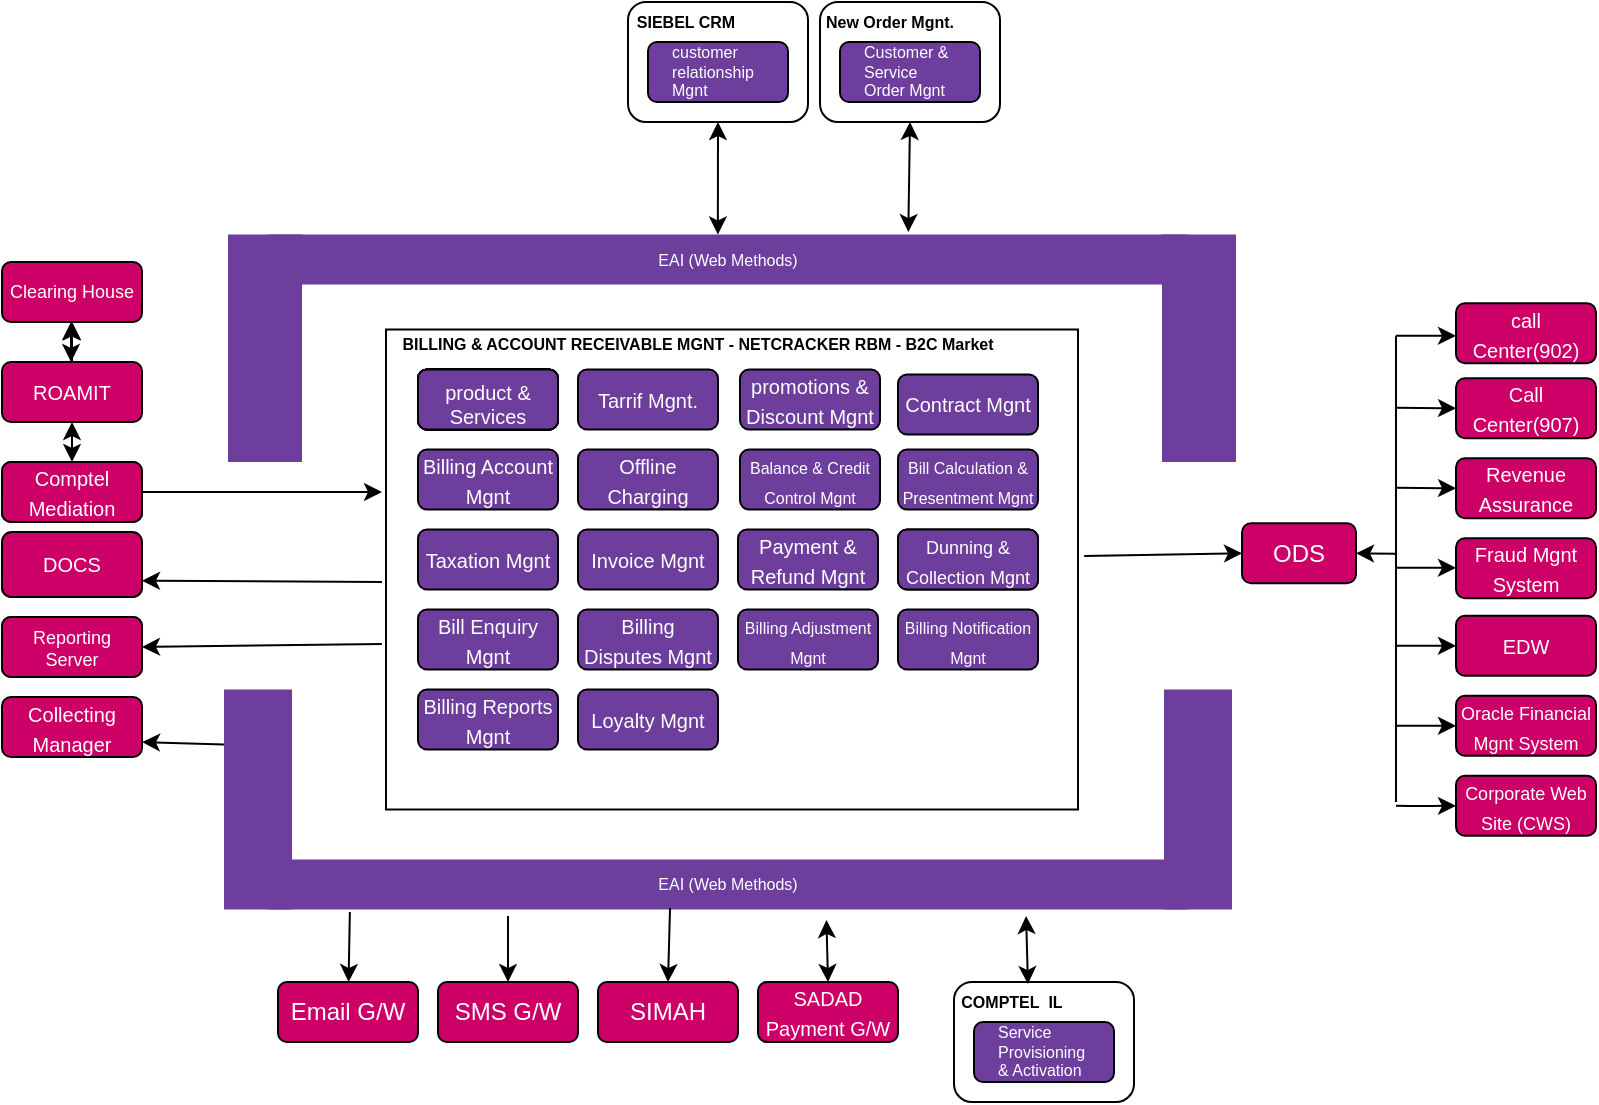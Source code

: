 <mxfile version="13.10.1" type="github" pages="2">
  <diagram id="dczaTCFO-Prc4Xv91lC_" name="Page-1">
    <mxGraphModel dx="868" dy="393" grid="1" gridSize="10" guides="1" tooltips="1" connect="1" arrows="1" fold="1" page="1" pageScale="1" pageWidth="827" pageHeight="1169" math="0" shadow="0">
      <root>
        <mxCell id="0" />
        <mxCell id="1" parent="0" />
        <mxCell id="IarRQ0k7UdLhVOw3tnw--9" value="" style="rounded=0;whiteSpace=wrap;html=1;" parent="1" vertex="1">
          <mxGeometry x="202" y="198.75" width="346" height="240" as="geometry" />
        </mxCell>
        <mxCell id="IarRQ0k7UdLhVOw3tnw--26" value="" style="rounded=1;whiteSpace=wrap;html=1;" parent="1" vertex="1">
          <mxGeometry x="218" y="218.75" width="70" height="30" as="geometry" />
        </mxCell>
        <mxCell id="IarRQ0k7UdLhVOw3tnw--30" value="" style="rounded=1;whiteSpace=wrap;html=1;" parent="1" vertex="1">
          <mxGeometry x="218" y="218.75" width="70" height="30" as="geometry" />
        </mxCell>
        <mxCell id="IarRQ0k7UdLhVOw3tnw--38" value="" style="rounded=1;whiteSpace=wrap;html=1;" parent="1" vertex="1">
          <mxGeometry x="218" y="218.75" width="70" height="30" as="geometry" />
        </mxCell>
        <mxCell id="IarRQ0k7UdLhVOw3tnw--42" value="&lt;font color=&quot;#ffffff&quot; size=&quot;1&quot;&gt;Contract Mgnt&lt;/font&gt;" style="rounded=1;whiteSpace=wrap;html=1;fillColor=#6D3E9C;" parent="1" vertex="1">
          <mxGeometry x="458" y="221.25" width="70" height="30" as="geometry" />
        </mxCell>
        <mxCell id="IarRQ0k7UdLhVOw3tnw--43" value="" style="rounded=1;whiteSpace=wrap;html=1;fillColor=#B266FF;" parent="1" vertex="1">
          <mxGeometry x="218" y="218.75" width="70" height="30" as="geometry" />
        </mxCell>
        <mxCell id="IarRQ0k7UdLhVOw3tnw--45" value="&lt;font color=&quot;#ffffff&quot; style=&quot;font-size: 10px&quot;&gt;Billing Account Mgnt&lt;/font&gt;" style="rounded=1;whiteSpace=wrap;html=1;fillColor=#6D3E9C;" parent="1" vertex="1">
          <mxGeometry x="218" y="258.75" width="70" height="30" as="geometry" />
        </mxCell>
        <mxCell id="IarRQ0k7UdLhVOw3tnw--49" value="" style="rounded=1;whiteSpace=wrap;html=1;fillColor=#B266FF;" parent="1" vertex="1">
          <mxGeometry x="458" y="298.75" width="70" height="30" as="geometry" />
        </mxCell>
        <mxCell id="IarRQ0k7UdLhVOw3tnw--50" value="&lt;font color=&quot;#ffffff&quot; style=&quot;font-size: 10px&quot;&gt;Payment &amp;amp; Refund Mgnt&lt;/font&gt;" style="rounded=1;whiteSpace=wrap;html=1;fillColor=#6D3E9C;" parent="1" vertex="1">
          <mxGeometry x="378" y="298.75" width="70" height="30" as="geometry" />
        </mxCell>
        <mxCell id="IarRQ0k7UdLhVOw3tnw--51" value="&lt;font color=&quot;#ffffff&quot; style=&quot;font-size: 8px&quot;&gt;Billing Notification Mgnt&lt;/font&gt;" style="rounded=1;whiteSpace=wrap;html=1;fillColor=#6D3E9C;" parent="1" vertex="1">
          <mxGeometry x="458" y="338.75" width="70" height="30" as="geometry" />
        </mxCell>
        <mxCell id="IarRQ0k7UdLhVOw3tnw--52" value="Taxation Mgnt" style="rounded=1;whiteSpace=wrap;html=1;fillColor=#6D3E9C;fontColor=#FFFFFF;fontSize=10;" parent="1" vertex="1">
          <mxGeometry x="218" y="298.75" width="70" height="30" as="geometry" />
        </mxCell>
        <mxCell id="IarRQ0k7UdLhVOw3tnw--53" value="&lt;font color=&quot;#ffffff&quot; style=&quot;font-size: 10px&quot;&gt;Bill Enquiry Mgnt&lt;/font&gt;" style="rounded=1;whiteSpace=wrap;html=1;fillColor=#6D3E9C;direction=east;" parent="1" vertex="1">
          <mxGeometry x="218" y="338.75" width="70" height="30" as="geometry" />
        </mxCell>
        <mxCell id="IarRQ0k7UdLhVOw3tnw--54" value="&lt;font color=&quot;#ffffff&quot; style=&quot;font-size: 10px&quot;&gt;Billing Disputes Mgnt&lt;/font&gt;" style="rounded=1;whiteSpace=wrap;html=1;fillColor=#6D3E9C;" parent="1" vertex="1">
          <mxGeometry x="298" y="338.75" width="70" height="30" as="geometry" />
        </mxCell>
        <mxCell id="IarRQ0k7UdLhVOw3tnw--55" value="&lt;font color=&quot;#ffffff&quot; size=&quot;1&quot;&gt;Invoice Mgnt&lt;/font&gt;" style="rounded=1;whiteSpace=wrap;html=1;fillColor=#6D3E9C;" parent="1" vertex="1">
          <mxGeometry x="298" y="298.75" width="70" height="30" as="geometry" />
        </mxCell>
        <mxCell id="IarRQ0k7UdLhVOw3tnw--56" value="&lt;font color=&quot;#ffffff&quot; style=&quot;font-size: 8px&quot;&gt;Billing Adjustment Mgnt&lt;/font&gt;" style="rounded=1;whiteSpace=wrap;html=1;fillColor=#6D3E9C;" parent="1" vertex="1">
          <mxGeometry x="378" y="338.75" width="70" height="30" as="geometry" />
        </mxCell>
        <mxCell id="IarRQ0k7UdLhVOw3tnw--57" value="&lt;font color=&quot;#ffffff&quot; style=&quot;font-size: 10px&quot;&gt;Billing Reports Mgnt&lt;/font&gt;" style="rounded=1;whiteSpace=wrap;html=1;fillColor=#6D3E9C;" parent="1" vertex="1">
          <mxGeometry x="218" y="378.75" width="70" height="30" as="geometry" />
        </mxCell>
        <mxCell id="IarRQ0k7UdLhVOw3tnw--58" value="&lt;font color=&quot;#ffffff&quot; style=&quot;font-size: 10px&quot;&gt;Loyalty Mgnt&lt;/font&gt;" style="rounded=1;whiteSpace=wrap;html=1;fillColor=#6D3E9C;" parent="1" vertex="1">
          <mxGeometry x="298" y="378.75" width="70" height="30" as="geometry" />
        </mxCell>
        <mxCell id="IarRQ0k7UdLhVOw3tnw--60" value="" style="rounded=1;whiteSpace=wrap;html=1;fillColor=#B266FF;" parent="1" vertex="1">
          <mxGeometry x="218" y="218.75" width="70" height="30" as="geometry" />
        </mxCell>
        <mxCell id="IarRQ0k7UdLhVOw3tnw--62" value="" style="rounded=1;whiteSpace=wrap;html=1;fillColor=#6D3E9C;" parent="1" vertex="1">
          <mxGeometry x="218" y="218.75" width="70" height="30" as="geometry" />
        </mxCell>
        <mxCell id="IarRQ0k7UdLhVOw3tnw--65" value="product &amp;amp; Services" style="text;html=1;strokeColor=none;fillColor=none;align=center;verticalAlign=middle;whiteSpace=wrap;rounded=0;fontColor=#FFFFFF;fontSize=10;" parent="1" vertex="1">
          <mxGeometry x="228" y="223.75" width="50" height="25" as="geometry" />
        </mxCell>
        <mxCell id="IarRQ0k7UdLhVOw3tnw--79" value="&lt;font color=&quot;#ffffff&quot; size=&quot;1&quot;&gt;Tarrif Mgnt.&lt;/font&gt;" style="rounded=1;whiteSpace=wrap;html=1;fillColor=#6D3E9C;" parent="1" vertex="1">
          <mxGeometry x="298" y="218.75" width="70" height="30" as="geometry" />
        </mxCell>
        <mxCell id="IarRQ0k7UdLhVOw3tnw--80" value="&lt;font color=&quot;#ffffff&quot; size=&quot;1&quot;&gt;promotions &amp;amp; Discount Mgnt&lt;/font&gt;" style="rounded=1;whiteSpace=wrap;html=1;fillColor=#6D3E9C;" parent="1" vertex="1">
          <mxGeometry x="379" y="218.75" width="70" height="30" as="geometry" />
        </mxCell>
        <mxCell id="IarRQ0k7UdLhVOw3tnw--81" value="&lt;font color=&quot;#ffffff&quot; style=&quot;font-size: 8px&quot;&gt;Bill Calculation &amp;amp; Presentment Mgnt&lt;/font&gt;" style="rounded=1;whiteSpace=wrap;html=1;fillColor=#6D3E9C;" parent="1" vertex="1">
          <mxGeometry x="458" y="258.75" width="70" height="30" as="geometry" />
        </mxCell>
        <mxCell id="IarRQ0k7UdLhVOw3tnw--82" value="&lt;font color=&quot;#ffffff&quot; style=&quot;font-size: 8px&quot;&gt;Balance &amp;amp; Credit Control Mgnt&lt;/font&gt;" style="rounded=1;whiteSpace=wrap;html=1;fillColor=#6D3E9C;" parent="1" vertex="1">
          <mxGeometry x="379" y="258.75" width="70" height="30" as="geometry" />
        </mxCell>
        <mxCell id="IarRQ0k7UdLhVOw3tnw--83" value="&lt;font color=&quot;#ffffff&quot; style=&quot;font-size: 9px&quot;&gt;Dunning &amp;amp; Collection Mgnt&lt;/font&gt;" style="rounded=1;whiteSpace=wrap;html=1;fillColor=#6D3E9C;" parent="1" vertex="1">
          <mxGeometry x="458" y="298.75" width="70" height="30" as="geometry" />
        </mxCell>
        <mxCell id="IarRQ0k7UdLhVOw3tnw--84" value="BILLING &amp;amp; ACCOUNT RECEIVABLE MGNT - NETCRACKER RBM - B2C Market" style="text;html=1;strokeColor=none;fillColor=none;align=center;verticalAlign=middle;whiteSpace=wrap;rounded=0;fontSize=8;fontColor=none;labelPosition=center;verticalLabelPosition=middle;fontStyle=1" parent="1" vertex="1">
          <mxGeometry x="202" y="198.75" width="312" height="15" as="geometry" />
        </mxCell>
        <mxCell id="IarRQ0k7UdLhVOw3tnw--88" value="" style="rounded=1;whiteSpace=wrap;html=1;fontSize=10;" parent="1" vertex="1">
          <mxGeometry x="323" y="35" width="90" height="60" as="geometry" />
        </mxCell>
        <mxCell id="IarRQ0k7UdLhVOw3tnw--86" value="" style="rounded=1;whiteSpace=wrap;html=1;fillColor=#6D3E9C;fontSize=5;" parent="1" vertex="1">
          <mxGeometry x="333" y="55" width="70" height="30" as="geometry" />
        </mxCell>
        <mxCell id="IarRQ0k7UdLhVOw3tnw--89" style="edgeStyle=orthogonalEdgeStyle;rounded=0;orthogonalLoop=1;jettySize=auto;html=1;exitX=0.75;exitY=1;exitDx=0;exitDy=0;entryX=0.757;entryY=0.667;entryDx=0;entryDy=0;entryPerimeter=0;fontSize=10;fontColor=none;" parent="1" edge="1">
          <mxGeometry relative="1" as="geometry">
            <mxPoint x="465.5" y="65" as="sourcePoint" />
            <mxPoint x="465.99" y="55.01" as="targetPoint" />
          </mxGeometry>
        </mxCell>
        <mxCell id="IarRQ0k7UdLhVOw3tnw--90" value="SIEBEL CRM" style="text;html=1;strokeColor=none;fillColor=none;align=center;verticalAlign=middle;whiteSpace=wrap;rounded=0;fontSize=8;fontColor=none;labelPosition=center;verticalLabelPosition=middle;textDirection=ltr;fontStyle=1" parent="1" vertex="1">
          <mxGeometry x="317" y="35" width="70" height="20" as="geometry" />
        </mxCell>
        <mxCell id="IarRQ0k7UdLhVOw3tnw--91" value="&lt;font color=&quot;#ffffff&quot; style=&quot;font-size: 8px;&quot;&gt;customer relationship Mgnt&lt;/font&gt;" style="text;html=1;strokeColor=none;fillColor=none;align=left;verticalAlign=middle;whiteSpace=wrap;rounded=0;fontSize=8;fontColor=none;" parent="1" vertex="1">
          <mxGeometry x="343" y="55" width="50" height="30" as="geometry" />
        </mxCell>
        <mxCell id="IarRQ0k7UdLhVOw3tnw--92" value="" style="rounded=1;whiteSpace=wrap;html=1;fontSize=10;" parent="1" vertex="1">
          <mxGeometry x="419" y="35" width="90" height="60" as="geometry" />
        </mxCell>
        <mxCell id="IarRQ0k7UdLhVOw3tnw--93" value="" style="rounded=1;whiteSpace=wrap;html=1;fillColor=#6D3E9C;fontSize=5;" parent="1" vertex="1">
          <mxGeometry x="429" y="55" width="70" height="30" as="geometry" />
        </mxCell>
        <mxCell id="IarRQ0k7UdLhVOw3tnw--94" value="New Order Mgnt." style="text;html=1;strokeColor=none;fillColor=none;align=center;verticalAlign=middle;whiteSpace=wrap;rounded=0;fontSize=8;fontColor=none;labelPosition=center;verticalLabelPosition=middle;textDirection=ltr;fontStyle=1" parent="1" vertex="1">
          <mxGeometry x="419" y="35" width="70" height="20" as="geometry" />
        </mxCell>
        <mxCell id="IarRQ0k7UdLhVOw3tnw--95" value="&lt;font color=&quot;#ffffff&quot; style=&quot;font-size: 8px&quot;&gt;Customer &amp;amp; Service Order Mgnt&lt;/font&gt;" style="text;html=1;strokeColor=none;fillColor=none;align=left;verticalAlign=middle;whiteSpace=wrap;rounded=0;fontSize=8;fontColor=none;" parent="1" vertex="1">
          <mxGeometry x="439" y="55" width="50" height="30" as="geometry" />
        </mxCell>
        <mxCell id="IarRQ0k7UdLhVOw3tnw--100" value="" style="edgeStyle=orthogonalEdgeStyle;rounded=0;orthogonalLoop=1;jettySize=auto;html=1;fontSize=8;fontColor=none;strokeColor=none;" parent="1" source="IarRQ0k7UdLhVOw3tnw--96" edge="1">
          <mxGeometry relative="1" as="geometry">
            <mxPoint x="45" y="275" as="targetPoint" />
          </mxGeometry>
        </mxCell>
        <mxCell id="IarRQ0k7UdLhVOw3tnw--96" value="&lt;font color=&quot;#ffffff&quot; style=&quot;font-size: 9px;&quot;&gt;Clearing&lt;/font&gt;&lt;font color=&quot;#ffffff&quot; style=&quot;font-size: 9px;&quot;&gt;&amp;nbsp;House&lt;/font&gt;" style="rounded=1;whiteSpace=wrap;html=1;fillColor=#CC0066;fontSize=9;" parent="1" vertex="1">
          <mxGeometry x="10" y="165" width="70" height="30" as="geometry" />
        </mxCell>
        <mxCell id="IarRQ0k7UdLhVOw3tnw--110" value="" style="edgeStyle=orthogonalEdgeStyle;rounded=0;orthogonalLoop=1;jettySize=auto;html=1;fontSize=8;fontColor=none;" parent="1" source="IarRQ0k7UdLhVOw3tnw--101" target="IarRQ0k7UdLhVOw3tnw--96" edge="1">
          <mxGeometry relative="1" as="geometry" />
        </mxCell>
        <mxCell id="IarRQ0k7UdLhVOw3tnw--111" value="" style="edgeStyle=orthogonalEdgeStyle;rounded=0;orthogonalLoop=1;jettySize=auto;html=1;fontSize=8;fontColor=none;" parent="1" source="IarRQ0k7UdLhVOw3tnw--101" target="IarRQ0k7UdLhVOw3tnw--96" edge="1">
          <mxGeometry relative="1" as="geometry" />
        </mxCell>
        <mxCell id="IarRQ0k7UdLhVOw3tnw--101" value="&lt;font color=&quot;#ffffff&quot; style=&quot;font-size: 10px&quot;&gt;ROAMIT&lt;/font&gt;" style="rounded=1;whiteSpace=wrap;html=1;fillColor=#CC0066;" parent="1" vertex="1">
          <mxGeometry x="10" y="215" width="70" height="30" as="geometry" />
        </mxCell>
        <mxCell id="IarRQ0k7UdLhVOw3tnw--102" value="&lt;font color=&quot;#ffffff&quot; style=&quot;font-size: 10px&quot;&gt;Collecting Manager&lt;/font&gt;" style="rounded=1;whiteSpace=wrap;html=1;fillColor=#CC0066;" parent="1" vertex="1">
          <mxGeometry x="10" y="382.5" width="70" height="30" as="geometry" />
        </mxCell>
        <mxCell id="IarRQ0k7UdLhVOw3tnw--103" value="" style="edgeStyle=orthogonalEdgeStyle;rounded=0;orthogonalLoop=1;jettySize=auto;html=1;fontSize=8;fontColor=none;strokeColor=none;" parent="1" source="IarRQ0k7UdLhVOw3tnw--105" edge="1">
          <mxGeometry relative="1" as="geometry">
            <mxPoint x="65" y="435" as="targetPoint" />
            <Array as="points">
              <mxPoint x="65" y="405" />
              <mxPoint x="65" y="405" />
            </Array>
          </mxGeometry>
        </mxCell>
        <mxCell id="IarRQ0k7UdLhVOw3tnw--104" value="" style="rounded=1;whiteSpace=wrap;html=1;fillColor=#CC0066;" parent="1" vertex="1">
          <mxGeometry x="10" y="265" width="70" height="30" as="geometry" />
        </mxCell>
        <mxCell id="IarRQ0k7UdLhVOw3tnw--106" value="" style="rounded=1;whiteSpace=wrap;html=1;fillColor=#CC0066;" parent="1" vertex="1">
          <mxGeometry x="10" y="342.5" width="70" height="30" as="geometry" />
        </mxCell>
        <mxCell id="IarRQ0k7UdLhVOw3tnw--108" value="" style="endArrow=classic;startArrow=classic;html=1;fontSize=8;fontColor=none;" parent="1" edge="1">
          <mxGeometry width="50" height="50" relative="1" as="geometry">
            <mxPoint x="44.5" y="215" as="sourcePoint" />
            <mxPoint x="44.5" y="195" as="targetPoint" />
          </mxGeometry>
        </mxCell>
        <mxCell id="IarRQ0k7UdLhVOw3tnw--114" value="" style="endArrow=classic;startArrow=classic;html=1;fontSize=8;fontColor=none;entryX=0.5;entryY=1;entryDx=0;entryDy=0;" parent="1" target="IarRQ0k7UdLhVOw3tnw--101" edge="1">
          <mxGeometry width="50" height="50" relative="1" as="geometry">
            <mxPoint x="45" y="265" as="sourcePoint" />
            <mxPoint x="70" y="245" as="targetPoint" />
          </mxGeometry>
        </mxCell>
        <mxCell id="IarRQ0k7UdLhVOw3tnw--105" value="" style="rounded=1;whiteSpace=wrap;html=1;fillColor=#CC0066;" parent="1" vertex="1">
          <mxGeometry x="10" y="302.5" width="70" height="30" as="geometry" />
        </mxCell>
        <mxCell id="IarRQ0k7UdLhVOw3tnw--115" value="" style="edgeStyle=orthogonalEdgeStyle;rounded=0;orthogonalLoop=1;jettySize=auto;html=1;fontSize=8;fontColor=none;strokeColor=none;" parent="1" source="IarRQ0k7UdLhVOw3tnw--104" target="IarRQ0k7UdLhVOw3tnw--105" edge="1">
          <mxGeometry relative="1" as="geometry">
            <mxPoint x="45" y="432.5" as="targetPoint" />
            <mxPoint x="45" y="295" as="sourcePoint" />
          </mxGeometry>
        </mxCell>
        <mxCell id="IarRQ0k7UdLhVOw3tnw--165" style="edgeStyle=orthogonalEdgeStyle;rounded=0;orthogonalLoop=1;jettySize=auto;html=1;fontSize=8;fontColor=none;" parent="1" source="IarRQ0k7UdLhVOw3tnw--116" edge="1">
          <mxGeometry relative="1" as="geometry">
            <mxPoint x="200" y="280" as="targetPoint" />
          </mxGeometry>
        </mxCell>
        <mxCell id="IarRQ0k7UdLhVOw3tnw--116" value="&lt;font color=&quot;#ffffff&quot; style=&quot;font-size: 10px&quot;&gt;Comptel Mediation&lt;/font&gt;" style="rounded=1;whiteSpace=wrap;html=1;fillColor=#CC0066;" parent="1" vertex="1">
          <mxGeometry x="10" y="265" width="70" height="30" as="geometry" />
        </mxCell>
        <mxCell id="IarRQ0k7UdLhVOw3tnw--117" value="&lt;font style=&quot;font-size: 10px&quot;&gt;DOCS&lt;/font&gt;" style="rounded=1;whiteSpace=wrap;html=1;fillColor=#CC0066;fontColor=#FFFFFF;" parent="1" vertex="1">
          <mxGeometry x="10" y="300" width="70" height="32.5" as="geometry" />
        </mxCell>
        <mxCell id="IarRQ0k7UdLhVOw3tnw--118" value="Reporting Server" style="rounded=1;whiteSpace=wrap;html=1;fillColor=#CC0066;fontColor=#FFFFFF;fontSize=9;" parent="1" vertex="1">
          <mxGeometry x="10" y="342.5" width="70" height="30" as="geometry" />
        </mxCell>
        <mxCell id="IarRQ0k7UdLhVOw3tnw--119" value="&lt;font color=&quot;#ffffff&quot; style=&quot;font-size: 10px&quot;&gt;Fraud Mgnt System&lt;/font&gt;" style="rounded=1;whiteSpace=wrap;html=1;fillColor=#CC0066;" parent="1" vertex="1">
          <mxGeometry x="737" y="303.13" width="70" height="30" as="geometry" />
        </mxCell>
        <mxCell id="IarRQ0k7UdLhVOw3tnw--120" value="&lt;font color=&quot;#ffffff&quot; style=&quot;font-size: 10px&quot;&gt;call Center(902)&lt;/font&gt;" style="rounded=1;whiteSpace=wrap;html=1;fillColor=#CC0066;" parent="1" vertex="1">
          <mxGeometry x="737" y="185.63" width="70" height="30" as="geometry" />
        </mxCell>
        <mxCell id="IarRQ0k7UdLhVOw3tnw--121" value="&lt;font style=&quot;font-size: 10px&quot;&gt;Call Center(907)&lt;/font&gt;" style="rounded=1;whiteSpace=wrap;html=1;fillColor=#CC0066;fontColor=#FFFFFF;" parent="1" vertex="1">
          <mxGeometry x="737" y="223.13" width="70" height="30" as="geometry" />
        </mxCell>
        <mxCell id="IarRQ0k7UdLhVOw3tnw--122" value="&lt;font color=&quot;#ffffff&quot; style=&quot;font-size: 10px&quot;&gt;Revenue Assurance&lt;/font&gt;" style="rounded=1;whiteSpace=wrap;html=1;fillColor=#CC0066;" parent="1" vertex="1">
          <mxGeometry x="737" y="263.13" width="70" height="30" as="geometry" />
        </mxCell>
        <mxCell id="IarRQ0k7UdLhVOw3tnw--123" value="&lt;font color=&quot;#ffffff&quot; style=&quot;font-size: 9px&quot;&gt;Corporate Web Site (CWS)&lt;/font&gt;" style="rounded=1;whiteSpace=wrap;html=1;fillColor=#CC0066;" parent="1" vertex="1">
          <mxGeometry x="737" y="421.88" width="70" height="30" as="geometry" />
        </mxCell>
        <mxCell id="IarRQ0k7UdLhVOw3tnw--124" value="&lt;font color=&quot;#ffffff&quot; style=&quot;font-size: 10px&quot;&gt;EDW&lt;/font&gt;" style="rounded=1;whiteSpace=wrap;html=1;fillColor=#CC0066;" parent="1" vertex="1">
          <mxGeometry x="737" y="341.88" width="70" height="30" as="geometry" />
        </mxCell>
        <mxCell id="IarRQ0k7UdLhVOw3tnw--125" value="&lt;font color=&quot;#ffffff&quot; style=&quot;font-size: 9px&quot;&gt;Oracle Financial Mgnt System&lt;/font&gt;" style="rounded=1;whiteSpace=wrap;html=1;fillColor=#CC0066;" parent="1" vertex="1">
          <mxGeometry x="737" y="381.88" width="70" height="30" as="geometry" />
        </mxCell>
        <mxCell id="IarRQ0k7UdLhVOw3tnw--127" value="&lt;font color=&quot;#ffffff&quot;&gt;ODS&lt;/font&gt;" style="rounded=1;whiteSpace=wrap;html=1;fillColor=#CC0066;" parent="1" vertex="1">
          <mxGeometry x="630" y="295.63" width="57" height="30" as="geometry" />
        </mxCell>
        <mxCell id="IarRQ0k7UdLhVOw3tnw--129" value="" style="endArrow=none;html=1;fontSize=8;fontColor=none;" parent="1" edge="1">
          <mxGeometry width="50" height="50" relative="1" as="geometry">
            <mxPoint x="707" y="435" as="sourcePoint" />
            <mxPoint x="707" y="201.88" as="targetPoint" />
            <Array as="points">
              <mxPoint x="707" y="371.88" />
            </Array>
          </mxGeometry>
        </mxCell>
        <mxCell id="IarRQ0k7UdLhVOw3tnw--131" value="" style="endArrow=classic;html=1;fontSize=8;fontColor=none;" parent="1" edge="1">
          <mxGeometry width="50" height="50" relative="1" as="geometry">
            <mxPoint x="707" y="201.88" as="sourcePoint" />
            <mxPoint x="737" y="201.88" as="targetPoint" />
          </mxGeometry>
        </mxCell>
        <mxCell id="IarRQ0k7UdLhVOw3tnw--133" value="" style="endArrow=classic;html=1;fontSize=8;fontColor=none;entryX=0;entryY=0.5;entryDx=0;entryDy=0;" parent="1" target="IarRQ0k7UdLhVOw3tnw--121" edge="1">
          <mxGeometry width="50" height="50" relative="1" as="geometry">
            <mxPoint x="707" y="237.88" as="sourcePoint" />
            <mxPoint x="747" y="211.88" as="targetPoint" />
          </mxGeometry>
        </mxCell>
        <mxCell id="IarRQ0k7UdLhVOw3tnw--137" value="" style="endArrow=classic;html=1;fontSize=8;fontColor=none;entryX=0;entryY=0.5;entryDx=0;entryDy=0;" parent="1" target="IarRQ0k7UdLhVOw3tnw--122" edge="1">
          <mxGeometry width="50" height="50" relative="1" as="geometry">
            <mxPoint x="707" y="277.88" as="sourcePoint" />
            <mxPoint x="747" y="240.63" as="targetPoint" />
          </mxGeometry>
        </mxCell>
        <mxCell id="IarRQ0k7UdLhVOw3tnw--138" value="" style="endArrow=classic;html=1;fontSize=8;fontColor=none;" parent="1" edge="1">
          <mxGeometry width="50" height="50" relative="1" as="geometry">
            <mxPoint x="707" y="317.88" as="sourcePoint" />
            <mxPoint x="737" y="317.88" as="targetPoint" />
          </mxGeometry>
        </mxCell>
        <mxCell id="IarRQ0k7UdLhVOw3tnw--140" value="" style="endArrow=classic;html=1;fontSize=8;fontColor=none;entryX=0;entryY=0.5;entryDx=0;entryDy=0;" parent="1" target="IarRQ0k7UdLhVOw3tnw--124" edge="1">
          <mxGeometry width="50" height="50" relative="1" as="geometry">
            <mxPoint x="707" y="356.88" as="sourcePoint" />
            <mxPoint x="747" y="327.88" as="targetPoint" />
          </mxGeometry>
        </mxCell>
        <mxCell id="IarRQ0k7UdLhVOw3tnw--141" value="" style="endArrow=classic;html=1;fontSize=8;fontColor=none;entryX=0;entryY=0.5;entryDx=0;entryDy=0;" parent="1" target="IarRQ0k7UdLhVOw3tnw--125" edge="1">
          <mxGeometry width="50" height="50" relative="1" as="geometry">
            <mxPoint x="707" y="396.88" as="sourcePoint" />
            <mxPoint x="747" y="366.88" as="targetPoint" />
          </mxGeometry>
        </mxCell>
        <mxCell id="IarRQ0k7UdLhVOw3tnw--142" value="" style="endArrow=classic;html=1;fontSize=8;fontColor=none;entryX=0;entryY=0.5;entryDx=0;entryDy=0;" parent="1" target="IarRQ0k7UdLhVOw3tnw--123" edge="1">
          <mxGeometry width="50" height="50" relative="1" as="geometry">
            <mxPoint x="707" y="436.88" as="sourcePoint" />
            <mxPoint x="747" y="406.88" as="targetPoint" />
            <Array as="points">
              <mxPoint x="720" y="437" />
            </Array>
          </mxGeometry>
        </mxCell>
        <mxCell id="IarRQ0k7UdLhVOw3tnw--143" value="" style="endArrow=classic;html=1;fontSize=8;fontColor=none;entryX=1;entryY=0.5;entryDx=0;entryDy=0;" parent="1" target="IarRQ0k7UdLhVOw3tnw--127" edge="1">
          <mxGeometry width="50" height="50" relative="1" as="geometry">
            <mxPoint x="707" y="310.88" as="sourcePoint" />
            <mxPoint x="737" y="251.88" as="targetPoint" />
          </mxGeometry>
        </mxCell>
        <mxCell id="IarRQ0k7UdLhVOw3tnw--144" value="&lt;font color=&quot;#ffffff&quot;&gt;EAI (Web Methods)&lt;/font&gt;" style="rounded=0;whiteSpace=wrap;html=1;gradientColor=none;fontSize=8;fontColor=none;align=center;strokeColor=none;fillColor=#6D3E9C;" parent="1" vertex="1">
          <mxGeometry x="143" y="151.25" width="460" height="25" as="geometry" />
        </mxCell>
        <mxCell id="IarRQ0k7UdLhVOw3tnw--145" value="" style="rounded=0;whiteSpace=wrap;html=1;gradientColor=none;fontSize=8;fontColor=none;align=left;strokeColor=none;fillColor=#6D3E9C;" parent="1" vertex="1">
          <mxGeometry x="123" y="151.25" width="37" height="113.75" as="geometry" />
        </mxCell>
        <mxCell id="IarRQ0k7UdLhVOw3tnw--146" value="" style="rounded=0;whiteSpace=wrap;html=1;gradientColor=none;fontSize=8;fontColor=none;align=left;strokeColor=none;fillColor=#6D3E9C;" parent="1" vertex="1">
          <mxGeometry x="590" y="151.25" width="37" height="113.75" as="geometry" />
        </mxCell>
        <mxCell id="IarRQ0k7UdLhVOw3tnw--147" value="&lt;font color=&quot;#ffffff&quot;&gt;EAI (Web Methods)&lt;/font&gt;" style="rounded=0;whiteSpace=wrap;html=1;gradientColor=none;fontSize=8;fontColor=none;align=center;strokeColor=none;fillColor=#6D3E9C;" parent="1" vertex="1">
          <mxGeometry x="143" y="463.75" width="460" height="25" as="geometry" />
        </mxCell>
        <mxCell id="IarRQ0k7UdLhVOw3tnw--148" value="" style="rounded=0;whiteSpace=wrap;html=1;gradientColor=none;fontSize=8;fontColor=none;align=left;strokeColor=none;fillColor=#6D3E9C;" parent="1" vertex="1">
          <mxGeometry x="121" y="378.75" width="34" height="110" as="geometry" />
        </mxCell>
        <mxCell id="IarRQ0k7UdLhVOw3tnw--149" value="" style="rounded=0;whiteSpace=wrap;html=1;gradientColor=none;fontSize=8;fontColor=none;align=left;strokeColor=none;fillColor=#6D3E9C;" parent="1" vertex="1">
          <mxGeometry x="591" y="378.75" width="34" height="110" as="geometry" />
        </mxCell>
        <mxCell id="IarRQ0k7UdLhVOw3tnw--150" value="&lt;font color=&quot;#ffffff&quot;&gt;Email G/W&lt;/font&gt;" style="rounded=1;whiteSpace=wrap;html=1;fillColor=#CC0066;" parent="1" vertex="1">
          <mxGeometry x="148" y="525" width="70" height="30" as="geometry" />
        </mxCell>
        <mxCell id="IarRQ0k7UdLhVOw3tnw--151" value="&lt;font color=&quot;#ffffff&quot;&gt;SMS G/W&lt;/font&gt;" style="rounded=1;whiteSpace=wrap;html=1;fillColor=#CC0066;" parent="1" vertex="1">
          <mxGeometry x="228" y="525" width="70" height="30" as="geometry" />
        </mxCell>
        <mxCell id="IarRQ0k7UdLhVOw3tnw--152" value="&lt;font color=&quot;#ffffff&quot;&gt;SIMAH&lt;/font&gt;" style="rounded=1;whiteSpace=wrap;html=1;fillColor=#CC0066;" parent="1" vertex="1">
          <mxGeometry x="308" y="525" width="70" height="30" as="geometry" />
        </mxCell>
        <mxCell id="IarRQ0k7UdLhVOw3tnw--153" value="&lt;font color=&quot;#ffffff&quot; style=&quot;font-size: 10px&quot;&gt;SADAD Payment G/W&lt;/font&gt;" style="rounded=1;whiteSpace=wrap;html=1;fillColor=#CC0066;" parent="1" vertex="1">
          <mxGeometry x="388" y="525" width="70" height="30" as="geometry" />
        </mxCell>
        <mxCell id="IarRQ0k7UdLhVOw3tnw--154" value="" style="rounded=1;whiteSpace=wrap;html=1;fontSize=10;" parent="1" vertex="1">
          <mxGeometry x="486" y="525" width="90" height="60" as="geometry" />
        </mxCell>
        <mxCell id="IarRQ0k7UdLhVOw3tnw--155" value="" style="rounded=1;whiteSpace=wrap;html=1;fillColor=#6D3E9C;fontSize=5;" parent="1" vertex="1">
          <mxGeometry x="496" y="545" width="70" height="30" as="geometry" />
        </mxCell>
        <mxCell id="IarRQ0k7UdLhVOw3tnw--156" value="COMPTEL&amp;nbsp; IL" style="text;html=1;strokeColor=none;fillColor=none;align=center;verticalAlign=middle;whiteSpace=wrap;rounded=0;fontSize=8;fontColor=none;labelPosition=center;verticalLabelPosition=middle;textDirection=ltr;fontStyle=1" parent="1" vertex="1">
          <mxGeometry x="480" y="525" width="70" height="20" as="geometry" />
        </mxCell>
        <mxCell id="IarRQ0k7UdLhVOw3tnw--157" value="&lt;font color=&quot;#ffffff&quot; style=&quot;font-size: 8px&quot;&gt;Service Provisioning &amp;amp; Activation&lt;/font&gt;" style="text;html=1;strokeColor=none;fillColor=none;align=left;verticalAlign=middle;whiteSpace=wrap;rounded=0;fontSize=8;fontColor=none;" parent="1" vertex="1">
          <mxGeometry x="506" y="545" width="50" height="30" as="geometry" />
        </mxCell>
        <mxCell id="IarRQ0k7UdLhVOw3tnw--158" value="" style="endArrow=classic;startArrow=classic;html=1;fontSize=8;fontColor=none;entryX=0.5;entryY=1;entryDx=0;entryDy=0;exitX=0.489;exitY=0;exitDx=0;exitDy=0;exitPerimeter=0;" parent="1" source="IarRQ0k7UdLhVOw3tnw--144" target="IarRQ0k7UdLhVOw3tnw--88" edge="1">
          <mxGeometry width="50" height="50" relative="1" as="geometry">
            <mxPoint x="368" y="145" as="sourcePoint" />
            <mxPoint x="400" y="175" as="targetPoint" />
          </mxGeometry>
        </mxCell>
        <mxCell id="IarRQ0k7UdLhVOw3tnw--164" value="" style="endArrow=classic;startArrow=classic;html=1;fontSize=8;fontColor=none;entryX=0.5;entryY=1;entryDx=0;entryDy=0;exitX=0.696;exitY=-0.05;exitDx=0;exitDy=0;exitPerimeter=0;" parent="1" source="IarRQ0k7UdLhVOw3tnw--144" target="IarRQ0k7UdLhVOw3tnw--92" edge="1">
          <mxGeometry width="50" height="50" relative="1" as="geometry">
            <mxPoint x="378" y="165" as="sourcePoint" />
            <mxPoint x="378" y="105" as="targetPoint" />
          </mxGeometry>
        </mxCell>
        <mxCell id="IarRQ0k7UdLhVOw3tnw--170" value="" style="endArrow=classic;html=1;fontSize=8;fontColor=none;entryX=1;entryY=0.75;entryDx=0;entryDy=0;" parent="1" target="IarRQ0k7UdLhVOw3tnw--117" edge="1">
          <mxGeometry width="50" height="50" relative="1" as="geometry">
            <mxPoint x="200" y="325" as="sourcePoint" />
            <mxPoint x="400" y="255" as="targetPoint" />
          </mxGeometry>
        </mxCell>
        <mxCell id="IarRQ0k7UdLhVOw3tnw--171" value="" style="endArrow=classic;html=1;fontSize=8;fontColor=none;entryX=1;entryY=0.5;entryDx=0;entryDy=0;exitX=-0.006;exitY=0.655;exitDx=0;exitDy=0;exitPerimeter=0;" parent="1" source="IarRQ0k7UdLhVOw3tnw--9" target="IarRQ0k7UdLhVOw3tnw--118" edge="1">
          <mxGeometry width="50" height="50" relative="1" as="geometry">
            <mxPoint x="210" y="335" as="sourcePoint" />
            <mxPoint x="90" y="335" as="targetPoint" />
          </mxGeometry>
        </mxCell>
        <mxCell id="IarRQ0k7UdLhVOw3tnw--172" value="" style="endArrow=classic;html=1;fontSize=8;fontColor=none;exitX=0;exitY=0.25;exitDx=0;exitDy=0;entryX=1;entryY=0.75;entryDx=0;entryDy=0;" parent="1" source="IarRQ0k7UdLhVOw3tnw--148" target="IarRQ0k7UdLhVOw3tnw--102" edge="1">
          <mxGeometry width="50" height="50" relative="1" as="geometry">
            <mxPoint x="350" y="305" as="sourcePoint" />
            <mxPoint x="400" y="255" as="targetPoint" />
          </mxGeometry>
        </mxCell>
        <mxCell id="IarRQ0k7UdLhVOw3tnw--174" value="" style="endArrow=classic;html=1;fontSize=8;fontColor=none;exitX=1.009;exitY=0.472;exitDx=0;exitDy=0;exitPerimeter=0;entryX=0;entryY=0.5;entryDx=0;entryDy=0;" parent="1" source="IarRQ0k7UdLhVOw3tnw--9" target="IarRQ0k7UdLhVOw3tnw--127" edge="1">
          <mxGeometry width="50" height="50" relative="1" as="geometry">
            <mxPoint x="350" y="305" as="sourcePoint" />
            <mxPoint x="400" y="255" as="targetPoint" />
          </mxGeometry>
        </mxCell>
        <mxCell id="IarRQ0k7UdLhVOw3tnw--175" value="" style="endArrow=classic;html=1;fontSize=8;fontColor=none;exitX=0.089;exitY=1.05;exitDx=0;exitDy=0;exitPerimeter=0;" parent="1" source="IarRQ0k7UdLhVOw3tnw--147" target="IarRQ0k7UdLhVOw3tnw--150" edge="1">
          <mxGeometry width="50" height="50" relative="1" as="geometry">
            <mxPoint x="350" y="425" as="sourcePoint" />
            <mxPoint x="400" y="375" as="targetPoint" />
          </mxGeometry>
        </mxCell>
        <mxCell id="IarRQ0k7UdLhVOw3tnw--176" value="" style="endArrow=classic;html=1;fontSize=8;fontColor=none;entryX=0.5;entryY=0;entryDx=0;entryDy=0;" parent="1" target="IarRQ0k7UdLhVOw3tnw--151" edge="1">
          <mxGeometry width="50" height="50" relative="1" as="geometry">
            <mxPoint x="263" y="492" as="sourcePoint" />
            <mxPoint x="400" y="375" as="targetPoint" />
          </mxGeometry>
        </mxCell>
        <mxCell id="IarRQ0k7UdLhVOw3tnw--178" value="" style="endArrow=classic;startArrow=classic;html=1;fontSize=8;fontColor=none;exitX=0.607;exitY=1.21;exitDx=0;exitDy=0;exitPerimeter=0;entryX=0.5;entryY=0;entryDx=0;entryDy=0;" parent="1" source="IarRQ0k7UdLhVOw3tnw--147" target="IarRQ0k7UdLhVOw3tnw--153" edge="1">
          <mxGeometry width="50" height="50" relative="1" as="geometry">
            <mxPoint x="350" y="425" as="sourcePoint" />
            <mxPoint x="400" y="375" as="targetPoint" />
          </mxGeometry>
        </mxCell>
        <mxCell id="IarRQ0k7UdLhVOw3tnw--179" value="" style="endArrow=classic;startArrow=classic;html=1;fontSize=8;fontColor=none;exitX=0.824;exitY=1.13;exitDx=0;exitDy=0;exitPerimeter=0;entryX=0.614;entryY=0.05;entryDx=0;entryDy=0;entryPerimeter=0;" parent="1" source="IarRQ0k7UdLhVOw3tnw--147" target="IarRQ0k7UdLhVOw3tnw--156" edge="1">
          <mxGeometry width="50" height="50" relative="1" as="geometry">
            <mxPoint x="350" y="425" as="sourcePoint" />
            <mxPoint x="400" y="375" as="targetPoint" />
          </mxGeometry>
        </mxCell>
        <mxCell id="IarRQ0k7UdLhVOw3tnw--180" value="" style="endArrow=classic;html=1;fontSize=8;fontColor=none;exitX=0.437;exitY=0.97;exitDx=0;exitDy=0;exitPerimeter=0;entryX=0.5;entryY=0;entryDx=0;entryDy=0;" parent="1" source="IarRQ0k7UdLhVOw3tnw--147" target="IarRQ0k7UdLhVOw3tnw--152" edge="1">
          <mxGeometry width="50" height="50" relative="1" as="geometry">
            <mxPoint x="340" y="495" as="sourcePoint" />
            <mxPoint x="342" y="515" as="targetPoint" />
          </mxGeometry>
        </mxCell>
        <mxCell id="dcX3_OKsn1yVr1EE7Z9R-26" value="&lt;font color=&quot;#ffffff&quot; size=&quot;1&quot;&gt;Offline Charging&lt;/font&gt;" style="rounded=1;whiteSpace=wrap;html=1;fillColor=#6D3E9C;" parent="1" vertex="1">
          <mxGeometry x="298" y="258.75" width="70" height="30" as="geometry" />
        </mxCell>
      </root>
    </mxGraphModel>
  </diagram>
  <diagram id="emBpoDDQHi7ankBB4eBQ" name="Page-2">
    <mxGraphModel dx="868" dy="393" grid="1" gridSize="10" guides="1" tooltips="1" connect="1" arrows="1" fold="1" page="1" pageScale="1" pageWidth="850" pageHeight="1100" math="0" shadow="0">
      <root>
        <mxCell id="kLQzN5aUTK6PEsNRKoTr-0" />
        <mxCell id="kLQzN5aUTK6PEsNRKoTr-1" parent="kLQzN5aUTK6PEsNRKoTr-0" />
        <mxCell id="nafvtF_KtHr8IYaLUPVH-260" value="" style="rounded=1;whiteSpace=wrap;html=1;glass=0;labelPosition=left;verticalLabelPosition=top;align=right;verticalAlign=bottom;fillColor=none;strokeColor=#7EA6E0;" vertex="1" parent="kLQzN5aUTK6PEsNRKoTr-1">
          <mxGeometry x="344.5" y="230" width="125.5" height="190" as="geometry" />
        </mxCell>
        <mxCell id="nafvtF_KtHr8IYaLUPVH-236" value="" style="rounded=1;whiteSpace=wrap;html=1;strokeColor=#7EA6E0;fillColor=#FFFFFF;" vertex="1" parent="kLQzN5aUTK6PEsNRKoTr-1">
          <mxGeometry x="6.28" y="200" width="263.72" height="128.5" as="geometry" />
        </mxCell>
        <mxCell id="nafvtF_KtHr8IYaLUPVH-187" value="" style="rounded=1;whiteSpace=wrap;html=1;fillColor=#FFFFFF;dashed=1;strokeColor=#7EA6E0;" vertex="1" parent="kLQzN5aUTK6PEsNRKoTr-1">
          <mxGeometry x="351.25" y="150" width="102.25" height="50" as="geometry" />
        </mxCell>
        <mxCell id="pA9SVRrmrqsEENt89Ioi-1" value="" style="pointerEvents=1;shadow=0;dashed=0;html=1;strokeColor=none;labelPosition=center;verticalLabelPosition=bottom;verticalAlign=top;outlineConnect=0;align=center;shape=mxgraph.office.servers.server_generic;fillColor=#2072B8;fontSize=12;" parent="kLQzN5aUTK6PEsNRKoTr-1" vertex="1">
          <mxGeometry x="50" y="60" width="23" height="20" as="geometry" />
        </mxCell>
        <mxCell id="pA9SVRrmrqsEENt89Ioi-2" value="" style="pointerEvents=1;shadow=0;dashed=0;html=1;strokeColor=none;labelPosition=center;verticalLabelPosition=bottom;verticalAlign=top;outlineConnect=0;align=center;shape=mxgraph.office.servers.server_generic;fillColor=#7FBA42;fontSize=12;" parent="kLQzN5aUTK6PEsNRKoTr-1" vertex="1">
          <mxGeometry x="30" y="60" width="23" height="20" as="geometry" />
        </mxCell>
        <mxCell id="pA9SVRrmrqsEENt89Ioi-3" value="" style="pointerEvents=1;shadow=0;dashed=0;html=1;strokeColor=#d6b656;labelPosition=center;verticalLabelPosition=bottom;verticalAlign=top;outlineConnect=0;align=center;shape=mxgraph.office.servers.server_generic;fontSize=12;fillColor=#EBC85E;" parent="kLQzN5aUTK6PEsNRKoTr-1" vertex="1">
          <mxGeometry x="73" y="60" width="23" height="20" as="geometry" />
        </mxCell>
        <mxCell id="pA9SVRrmrqsEENt89Ioi-4" value="" style="pointerEvents=1;shadow=0;dashed=0;html=1;strokeColor=none;labelPosition=center;verticalLabelPosition=bottom;verticalAlign=top;outlineConnect=0;align=center;shape=mxgraph.office.servers.server_generic;fillColor=#CCCBCB;fontSize=12;" parent="kLQzN5aUTK6PEsNRKoTr-1" vertex="1">
          <mxGeometry x="96" y="60" width="23" height="20" as="geometry" />
        </mxCell>
        <mxCell id="pA9SVRrmrqsEENt89Ioi-6" value="" style="rounded=1;whiteSpace=wrap;html=1;dashed=1;glass=0;labelPosition=left;verticalLabelPosition=top;align=right;verticalAlign=bottom;fillColor=none;strokeColor=#7EA6E0;" parent="kLQzN5aUTK6PEsNRKoTr-1" vertex="1">
          <mxGeometry x="12.25" y="40" width="117.75" height="50" as="geometry" />
        </mxCell>
        <mxCell id="Y8g_TlmRh4n9MvNxGyG6-0" value="Oracle Finance" style="text;html=1;align=center;verticalAlign=middle;whiteSpace=wrap;rounded=0;glass=0;dashed=1;fontSize=12;" parent="kLQzN5aUTK6PEsNRKoTr-1" vertex="1">
          <mxGeometry x="12.25" y="38.5" width="118.5" height="20" as="geometry" />
        </mxCell>
        <mxCell id="nafvtF_KtHr8IYaLUPVH-57" value="" style="pointerEvents=1;shadow=0;dashed=0;html=1;strokeColor=none;labelPosition=center;verticalLabelPosition=bottom;verticalAlign=top;outlineConnect=0;align=center;shape=mxgraph.office.servers.server_generic;fillColor=#2072B8;fontSize=12;" vertex="1" parent="kLQzN5aUTK6PEsNRKoTr-1">
          <mxGeometry x="177.75" y="60.75" width="23" height="20" as="geometry" />
        </mxCell>
        <mxCell id="nafvtF_KtHr8IYaLUPVH-58" value="" style="pointerEvents=1;shadow=0;dashed=0;html=1;strokeColor=none;labelPosition=center;verticalLabelPosition=bottom;verticalAlign=top;outlineConnect=0;align=center;shape=mxgraph.office.servers.server_generic;fillColor=#7FBA42;fontSize=12;" vertex="1" parent="kLQzN5aUTK6PEsNRKoTr-1">
          <mxGeometry x="157.75" y="60.75" width="23" height="20" as="geometry" />
        </mxCell>
        <mxCell id="nafvtF_KtHr8IYaLUPVH-59" value="" style="pointerEvents=1;shadow=0;dashed=0;html=1;strokeColor=#d6b656;labelPosition=center;verticalLabelPosition=bottom;verticalAlign=top;outlineConnect=0;align=center;shape=mxgraph.office.servers.server_generic;fontSize=12;fillColor=#EBC85E;" vertex="1" parent="kLQzN5aUTK6PEsNRKoTr-1">
          <mxGeometry x="200.75" y="60.75" width="23" height="20" as="geometry" />
        </mxCell>
        <mxCell id="nafvtF_KtHr8IYaLUPVH-60" value="" style="pointerEvents=1;shadow=0;dashed=0;html=1;strokeColor=none;labelPosition=center;verticalLabelPosition=bottom;verticalAlign=top;outlineConnect=0;align=center;shape=mxgraph.office.servers.server_generic;fillColor=#CCCBCB;fontSize=12;" vertex="1" parent="kLQzN5aUTK6PEsNRKoTr-1">
          <mxGeometry x="223.75" y="60.75" width="23" height="20" as="geometry" />
        </mxCell>
        <mxCell id="nafvtF_KtHr8IYaLUPVH-61" value="" style="rounded=1;whiteSpace=wrap;html=1;dashed=1;glass=0;labelPosition=left;verticalLabelPosition=top;align=right;verticalAlign=bottom;fillColor=none;strokeColor=#7EA6E0;" vertex="1" parent="kLQzN5aUTK6PEsNRKoTr-1">
          <mxGeometry x="140" y="40.75" width="117.75" height="50" as="geometry" />
        </mxCell>
        <mxCell id="nafvtF_KtHr8IYaLUPVH-62" value="Call Center (902)" style="text;html=1;align=center;verticalAlign=middle;whiteSpace=wrap;rounded=0;glass=0;dashed=1;fontSize=12;" vertex="1" parent="kLQzN5aUTK6PEsNRKoTr-1">
          <mxGeometry x="140" y="39.25" width="118.5" height="20" as="geometry" />
        </mxCell>
        <mxCell id="nafvtF_KtHr8IYaLUPVH-63" value="" style="pointerEvents=1;shadow=0;dashed=0;html=1;strokeColor=none;labelPosition=center;verticalLabelPosition=bottom;verticalAlign=top;outlineConnect=0;align=center;shape=mxgraph.office.servers.server_generic;fillColor=#2072B8;fontSize=12;" vertex="1" parent="kLQzN5aUTK6PEsNRKoTr-1">
          <mxGeometry x="307.75" y="60" width="23" height="20" as="geometry" />
        </mxCell>
        <mxCell id="nafvtF_KtHr8IYaLUPVH-64" value="" style="pointerEvents=1;shadow=0;dashed=0;html=1;strokeColor=none;labelPosition=center;verticalLabelPosition=bottom;verticalAlign=top;outlineConnect=0;align=center;shape=mxgraph.office.servers.server_generic;fillColor=#7FBA42;fontSize=12;" vertex="1" parent="kLQzN5aUTK6PEsNRKoTr-1">
          <mxGeometry x="287.75" y="60" width="23" height="20" as="geometry" />
        </mxCell>
        <mxCell id="nafvtF_KtHr8IYaLUPVH-65" value="" style="pointerEvents=1;shadow=0;dashed=0;html=1;strokeColor=#d6b656;labelPosition=center;verticalLabelPosition=bottom;verticalAlign=top;outlineConnect=0;align=center;shape=mxgraph.office.servers.server_generic;fontSize=12;fillColor=#EBC85E;" vertex="1" parent="kLQzN5aUTK6PEsNRKoTr-1">
          <mxGeometry x="330.75" y="60" width="23" height="20" as="geometry" />
        </mxCell>
        <mxCell id="nafvtF_KtHr8IYaLUPVH-66" value="" style="pointerEvents=1;shadow=0;dashed=0;html=1;strokeColor=none;labelPosition=center;verticalLabelPosition=bottom;verticalAlign=top;outlineConnect=0;align=center;shape=mxgraph.office.servers.server_generic;fillColor=#CCCBCB;fontSize=12;" vertex="1" parent="kLQzN5aUTK6PEsNRKoTr-1">
          <mxGeometry x="353.75" y="60" width="23" height="20" as="geometry" />
        </mxCell>
        <mxCell id="nafvtF_KtHr8IYaLUPVH-67" value="" style="rounded=1;whiteSpace=wrap;html=1;dashed=1;glass=0;labelPosition=left;verticalLabelPosition=top;align=right;verticalAlign=bottom;fillColor=none;strokeColor=#7EA6E0;" vertex="1" parent="kLQzN5aUTK6PEsNRKoTr-1">
          <mxGeometry x="270" y="40" width="117.75" height="50" as="geometry" />
        </mxCell>
        <mxCell id="nafvtF_KtHr8IYaLUPVH-68" value="call Center (907)" style="text;html=1;align=center;verticalAlign=middle;whiteSpace=wrap;rounded=0;glass=0;dashed=1;fontSize=12;" vertex="1" parent="kLQzN5aUTK6PEsNRKoTr-1">
          <mxGeometry x="270" y="38.5" width="118.5" height="20" as="geometry" />
        </mxCell>
        <mxCell id="nafvtF_KtHr8IYaLUPVH-69" value="" style="pointerEvents=1;shadow=0;dashed=0;html=1;strokeColor=none;labelPosition=center;verticalLabelPosition=bottom;verticalAlign=top;outlineConnect=0;align=center;shape=mxgraph.office.servers.server_generic;fillColor=#2072B8;fontSize=12;" vertex="1" parent="kLQzN5aUTK6PEsNRKoTr-1">
          <mxGeometry x="437.75" y="59.25" width="23" height="20" as="geometry" />
        </mxCell>
        <mxCell id="nafvtF_KtHr8IYaLUPVH-70" value="" style="pointerEvents=1;shadow=0;dashed=0;html=1;strokeColor=none;labelPosition=center;verticalLabelPosition=bottom;verticalAlign=top;outlineConnect=0;align=center;shape=mxgraph.office.servers.server_generic;fillColor=#7FBA42;fontSize=12;" vertex="1" parent="kLQzN5aUTK6PEsNRKoTr-1">
          <mxGeometry x="417.75" y="59.25" width="23" height="20" as="geometry" />
        </mxCell>
        <mxCell id="nafvtF_KtHr8IYaLUPVH-71" value="" style="pointerEvents=1;shadow=0;dashed=0;html=1;strokeColor=#d6b656;labelPosition=center;verticalLabelPosition=bottom;verticalAlign=top;outlineConnect=0;align=center;shape=mxgraph.office.servers.server_generic;fontSize=12;fillColor=#EBC85E;" vertex="1" parent="kLQzN5aUTK6PEsNRKoTr-1">
          <mxGeometry x="460.75" y="59.25" width="23" height="20" as="geometry" />
        </mxCell>
        <mxCell id="nafvtF_KtHr8IYaLUPVH-72" value="" style="pointerEvents=1;shadow=0;dashed=0;html=1;strokeColor=none;labelPosition=center;verticalLabelPosition=bottom;verticalAlign=top;outlineConnect=0;align=center;shape=mxgraph.office.servers.server_generic;fillColor=#CCCBCB;fontSize=12;" vertex="1" parent="kLQzN5aUTK6PEsNRKoTr-1">
          <mxGeometry x="483.75" y="59.25" width="23" height="20" as="geometry" />
        </mxCell>
        <mxCell id="nafvtF_KtHr8IYaLUPVH-73" value="" style="rounded=1;whiteSpace=wrap;html=1;dashed=1;glass=0;labelPosition=left;verticalLabelPosition=top;align=right;verticalAlign=bottom;fillColor=none;strokeColor=#7EA6E0;" vertex="1" parent="kLQzN5aUTK6PEsNRKoTr-1">
          <mxGeometry x="400" y="39.25" width="117.75" height="50" as="geometry" />
        </mxCell>
        <mxCell id="nafvtF_KtHr8IYaLUPVH-74" value="RA" style="text;html=1;align=center;verticalAlign=middle;whiteSpace=wrap;rounded=0;glass=0;dashed=1;fontSize=12;" vertex="1" parent="kLQzN5aUTK6PEsNRKoTr-1">
          <mxGeometry x="400" y="37.75" width="118.5" height="20" as="geometry" />
        </mxCell>
        <mxCell id="nafvtF_KtHr8IYaLUPVH-75" value="" style="pointerEvents=1;shadow=0;dashed=0;html=1;strokeColor=none;labelPosition=center;verticalLabelPosition=bottom;verticalAlign=top;outlineConnect=0;align=center;shape=mxgraph.office.servers.server_generic;fillColor=#2072B8;fontSize=12;" vertex="1" parent="kLQzN5aUTK6PEsNRKoTr-1">
          <mxGeometry x="565.5" y="60" width="23" height="20" as="geometry" />
        </mxCell>
        <mxCell id="nafvtF_KtHr8IYaLUPVH-76" value="" style="pointerEvents=1;shadow=0;dashed=0;html=1;strokeColor=none;labelPosition=center;verticalLabelPosition=bottom;verticalAlign=top;outlineConnect=0;align=center;shape=mxgraph.office.servers.server_generic;fillColor=#7FBA42;fontSize=12;" vertex="1" parent="kLQzN5aUTK6PEsNRKoTr-1">
          <mxGeometry x="545.5" y="60" width="23" height="20" as="geometry" />
        </mxCell>
        <mxCell id="nafvtF_KtHr8IYaLUPVH-77" value="" style="pointerEvents=1;shadow=0;dashed=0;html=1;strokeColor=#d6b656;labelPosition=center;verticalLabelPosition=bottom;verticalAlign=top;outlineConnect=0;align=center;shape=mxgraph.office.servers.server_generic;fontSize=12;fillColor=#EBC85E;" vertex="1" parent="kLQzN5aUTK6PEsNRKoTr-1">
          <mxGeometry x="588.5" y="60" width="23" height="20" as="geometry" />
        </mxCell>
        <mxCell id="nafvtF_KtHr8IYaLUPVH-78" value="" style="pointerEvents=1;shadow=0;dashed=0;html=1;strokeColor=none;labelPosition=center;verticalLabelPosition=bottom;verticalAlign=top;outlineConnect=0;align=center;shape=mxgraph.office.servers.server_generic;fillColor=#CCCBCB;fontSize=12;" vertex="1" parent="kLQzN5aUTK6PEsNRKoTr-1">
          <mxGeometry x="611.5" y="60" width="23" height="20" as="geometry" />
        </mxCell>
        <mxCell id="nafvtF_KtHr8IYaLUPVH-79" value="" style="rounded=1;whiteSpace=wrap;html=1;dashed=1;glass=0;labelPosition=left;verticalLabelPosition=top;align=right;verticalAlign=bottom;fillColor=none;strokeColor=#7EA6E0;" vertex="1" parent="kLQzN5aUTK6PEsNRKoTr-1">
          <mxGeometry x="527.75" y="40" width="117.75" height="50" as="geometry" />
        </mxCell>
        <mxCell id="nafvtF_KtHr8IYaLUPVH-80" value="FMS" style="text;html=1;align=center;verticalAlign=middle;whiteSpace=wrap;rounded=0;glass=0;dashed=1;fontSize=12;" vertex="1" parent="kLQzN5aUTK6PEsNRKoTr-1">
          <mxGeometry x="527.75" y="38.5" width="118.5" height="20" as="geometry" />
        </mxCell>
        <mxCell id="nafvtF_KtHr8IYaLUPVH-81" value="" style="pointerEvents=1;shadow=0;dashed=0;html=1;strokeColor=none;labelPosition=center;verticalLabelPosition=bottom;verticalAlign=top;outlineConnect=0;align=center;shape=mxgraph.office.servers.server_generic;fillColor=#2072B8;fontSize=12;" vertex="1" parent="kLQzN5aUTK6PEsNRKoTr-1">
          <mxGeometry x="695.5" y="59.25" width="23" height="20" as="geometry" />
        </mxCell>
        <mxCell id="nafvtF_KtHr8IYaLUPVH-82" value="" style="pointerEvents=1;shadow=0;dashed=0;html=1;strokeColor=none;labelPosition=center;verticalLabelPosition=bottom;verticalAlign=top;outlineConnect=0;align=center;shape=mxgraph.office.servers.server_generic;fillColor=#7FBA42;fontSize=12;" vertex="1" parent="kLQzN5aUTK6PEsNRKoTr-1">
          <mxGeometry x="675.5" y="59.25" width="23" height="20" as="geometry" />
        </mxCell>
        <mxCell id="nafvtF_KtHr8IYaLUPVH-83" value="" style="pointerEvents=1;shadow=0;dashed=0;html=1;strokeColor=#d6b656;labelPosition=center;verticalLabelPosition=bottom;verticalAlign=top;outlineConnect=0;align=center;shape=mxgraph.office.servers.server_generic;fontSize=12;fillColor=#EBC85E;" vertex="1" parent="kLQzN5aUTK6PEsNRKoTr-1">
          <mxGeometry x="718.5" y="59.25" width="23" height="20" as="geometry" />
        </mxCell>
        <mxCell id="nafvtF_KtHr8IYaLUPVH-84" value="" style="pointerEvents=1;shadow=0;dashed=0;html=1;strokeColor=none;labelPosition=center;verticalLabelPosition=bottom;verticalAlign=top;outlineConnect=0;align=center;shape=mxgraph.office.servers.server_generic;fillColor=#CCCBCB;fontSize=12;" vertex="1" parent="kLQzN5aUTK6PEsNRKoTr-1">
          <mxGeometry x="741.5" y="59.25" width="23" height="20" as="geometry" />
        </mxCell>
        <mxCell id="nafvtF_KtHr8IYaLUPVH-85" value="" style="rounded=1;whiteSpace=wrap;html=1;dashed=1;glass=0;labelPosition=left;verticalLabelPosition=top;align=right;verticalAlign=bottom;fillColor=none;strokeColor=#7EA6E0;" vertex="1" parent="kLQzN5aUTK6PEsNRKoTr-1">
          <mxGeometry x="657.75" y="39.25" width="117.75" height="50" as="geometry" />
        </mxCell>
        <mxCell id="nafvtF_KtHr8IYaLUPVH-86" value="EDW" style="text;html=1;align=center;verticalAlign=middle;whiteSpace=wrap;rounded=0;glass=0;dashed=1;fontSize=12;" vertex="1" parent="kLQzN5aUTK6PEsNRKoTr-1">
          <mxGeometry x="657.75" y="37.75" width="118.5" height="20" as="geometry" />
        </mxCell>
        <mxCell id="nafvtF_KtHr8IYaLUPVH-87" value="" style="pointerEvents=1;shadow=0;dashed=0;html=1;strokeColor=none;labelPosition=center;verticalLabelPosition=bottom;verticalAlign=top;outlineConnect=0;align=center;shape=mxgraph.office.servers.server_generic;fillColor=#2072B8;fontSize=12;" vertex="1" parent="kLQzN5aUTK6PEsNRKoTr-1">
          <mxGeometry x="40.25" y="230" width="15" height="20" as="geometry" />
        </mxCell>
        <mxCell id="nafvtF_KtHr8IYaLUPVH-88" value="" style="pointerEvents=1;shadow=0;dashed=0;html=1;strokeColor=none;labelPosition=center;verticalLabelPosition=bottom;verticalAlign=top;outlineConnect=0;align=center;shape=mxgraph.office.servers.server_generic;fillColor=#7FBA42;fontSize=12;" vertex="1" parent="kLQzN5aUTK6PEsNRKoTr-1">
          <mxGeometry x="25.25" y="230" width="15" height="20" as="geometry" />
        </mxCell>
        <mxCell id="nafvtF_KtHr8IYaLUPVH-89" value="" style="pointerEvents=1;shadow=0;dashed=0;html=1;strokeColor=#d6b656;labelPosition=center;verticalLabelPosition=bottom;verticalAlign=top;outlineConnect=0;align=center;shape=mxgraph.office.servers.server_generic;fontSize=12;fillColor=#EBC85E;" vertex="1" parent="kLQzN5aUTK6PEsNRKoTr-1">
          <mxGeometry x="55.25" y="230" width="14.25" height="20" as="geometry" />
        </mxCell>
        <mxCell id="nafvtF_KtHr8IYaLUPVH-90" value="" style="pointerEvents=1;shadow=0;dashed=0;html=1;strokeColor=none;labelPosition=center;verticalLabelPosition=bottom;verticalAlign=top;outlineConnect=0;align=center;shape=mxgraph.office.servers.server_generic;fillColor=#CCCBCB;fontSize=12;" vertex="1" parent="kLQzN5aUTK6PEsNRKoTr-1">
          <mxGeometry x="69.5" y="230" width="17.88" height="20" as="geometry" />
        </mxCell>
        <mxCell id="nafvtF_KtHr8IYaLUPVH-91" value="" style="rounded=1;whiteSpace=wrap;html=1;dashed=1;glass=0;labelPosition=left;verticalLabelPosition=top;align=right;verticalAlign=bottom;fillColor=none;strokeColor=#7EA6E0;" vertex="1" parent="kLQzN5aUTK6PEsNRKoTr-1">
          <mxGeometry x="14.57" y="210" width="80.68" height="50" as="geometry" />
        </mxCell>
        <mxCell id="nafvtF_KtHr8IYaLUPVH-92" value="IRS" style="text;html=1;align=center;verticalAlign=middle;whiteSpace=wrap;rounded=0;glass=0;dashed=1;fontSize=12;" vertex="1" parent="kLQzN5aUTK6PEsNRKoTr-1">
          <mxGeometry x="25.25" y="210" width="60" height="20" as="geometry" />
        </mxCell>
        <mxCell id="nafvtF_KtHr8IYaLUPVH-99" value="" style="pointerEvents=1;shadow=0;dashed=0;html=1;strokeColor=none;labelPosition=center;verticalLabelPosition=bottom;verticalAlign=top;outlineConnect=0;align=center;shape=mxgraph.office.servers.server_generic;fillColor=#2072B8;fontSize=12;" vertex="1" parent="kLQzN5aUTK6PEsNRKoTr-1">
          <mxGeometry x="756.25" y="341.5" width="23" height="20" as="geometry" />
        </mxCell>
        <mxCell id="nafvtF_KtHr8IYaLUPVH-100" value="" style="pointerEvents=1;shadow=0;dashed=0;html=1;strokeColor=none;labelPosition=center;verticalLabelPosition=bottom;verticalAlign=top;outlineConnect=0;align=center;shape=mxgraph.office.servers.server_generic;fillColor=#7FBA42;fontSize=12;" vertex="1" parent="kLQzN5aUTK6PEsNRKoTr-1">
          <mxGeometry x="736.25" y="341.5" width="23" height="20" as="geometry" />
        </mxCell>
        <mxCell id="nafvtF_KtHr8IYaLUPVH-101" value="" style="pointerEvents=1;shadow=0;dashed=0;html=1;strokeColor=#d6b656;labelPosition=center;verticalLabelPosition=bottom;verticalAlign=top;outlineConnect=0;align=center;shape=mxgraph.office.servers.server_generic;fontSize=12;fillColor=#EBC85E;" vertex="1" parent="kLQzN5aUTK6PEsNRKoTr-1">
          <mxGeometry x="779.25" y="341.5" width="23" height="20" as="geometry" />
        </mxCell>
        <mxCell id="nafvtF_KtHr8IYaLUPVH-102" value="" style="pointerEvents=1;shadow=0;dashed=0;html=1;strokeColor=none;labelPosition=center;verticalLabelPosition=bottom;verticalAlign=top;outlineConnect=0;align=center;shape=mxgraph.office.servers.server_generic;fillColor=#CCCBCB;fontSize=12;" vertex="1" parent="kLQzN5aUTK6PEsNRKoTr-1">
          <mxGeometry x="802.25" y="341.5" width="23" height="20" as="geometry" />
        </mxCell>
        <mxCell id="nafvtF_KtHr8IYaLUPVH-103" value="" style="rounded=1;whiteSpace=wrap;html=1;dashed=1;glass=0;labelPosition=left;verticalLabelPosition=top;align=right;verticalAlign=bottom;fillColor=none;strokeColor=#7EA6E0;" vertex="1" parent="kLQzN5aUTK6PEsNRKoTr-1">
          <mxGeometry x="718.5" y="321.5" width="117.75" height="50" as="geometry" />
        </mxCell>
        <mxCell id="nafvtF_KtHr8IYaLUPVH-104" value="Simah" style="text;html=1;align=center;verticalAlign=middle;whiteSpace=wrap;rounded=0;glass=0;dashed=1;fontSize=12;" vertex="1" parent="kLQzN5aUTK6PEsNRKoTr-1">
          <mxGeometry x="718.5" y="320" width="118.5" height="20" as="geometry" />
        </mxCell>
        <mxCell id="nafvtF_KtHr8IYaLUPVH-105" value="" style="pointerEvents=1;shadow=0;dashed=0;html=1;strokeColor=none;labelPosition=center;verticalLabelPosition=bottom;verticalAlign=top;outlineConnect=0;align=center;shape=mxgraph.office.servers.server_generic;fillColor=#2072B8;fontSize=12;" vertex="1" parent="kLQzN5aUTK6PEsNRKoTr-1">
          <mxGeometry x="756.25" y="281.5" width="23" height="20" as="geometry" />
        </mxCell>
        <mxCell id="nafvtF_KtHr8IYaLUPVH-106" value="" style="pointerEvents=1;shadow=0;dashed=0;html=1;strokeColor=none;labelPosition=center;verticalLabelPosition=bottom;verticalAlign=top;outlineConnect=0;align=center;shape=mxgraph.office.servers.server_generic;fillColor=#7FBA42;fontSize=12;" vertex="1" parent="kLQzN5aUTK6PEsNRKoTr-1">
          <mxGeometry x="736.25" y="281.5" width="23" height="20" as="geometry" />
        </mxCell>
        <mxCell id="nafvtF_KtHr8IYaLUPVH-107" value="" style="pointerEvents=1;shadow=0;dashed=0;html=1;strokeColor=#d6b656;labelPosition=center;verticalLabelPosition=bottom;verticalAlign=top;outlineConnect=0;align=center;shape=mxgraph.office.servers.server_generic;fontSize=12;fillColor=#EBC85E;" vertex="1" parent="kLQzN5aUTK6PEsNRKoTr-1">
          <mxGeometry x="779.25" y="281.5" width="23" height="20" as="geometry" />
        </mxCell>
        <mxCell id="nafvtF_KtHr8IYaLUPVH-108" value="" style="pointerEvents=1;shadow=0;dashed=0;html=1;strokeColor=none;labelPosition=center;verticalLabelPosition=bottom;verticalAlign=top;outlineConnect=0;align=center;shape=mxgraph.office.servers.server_generic;fillColor=#CCCBCB;fontSize=12;" vertex="1" parent="kLQzN5aUTK6PEsNRKoTr-1">
          <mxGeometry x="802.25" y="281.5" width="23" height="20" as="geometry" />
        </mxCell>
        <mxCell id="nafvtF_KtHr8IYaLUPVH-109" value="" style="rounded=1;whiteSpace=wrap;html=1;dashed=1;glass=0;labelPosition=left;verticalLabelPosition=top;align=right;verticalAlign=bottom;fillColor=none;strokeColor=#7EA6E0;" vertex="1" parent="kLQzN5aUTK6PEsNRKoTr-1">
          <mxGeometry x="718.5" y="261.5" width="117.75" height="50" as="geometry" />
        </mxCell>
        <mxCell id="nafvtF_KtHr8IYaLUPVH-110" value="SMS GW" style="text;html=1;align=center;verticalAlign=middle;whiteSpace=wrap;rounded=0;glass=0;dashed=1;fontSize=12;" vertex="1" parent="kLQzN5aUTK6PEsNRKoTr-1">
          <mxGeometry x="718.5" y="260" width="118.5" height="20" as="geometry" />
        </mxCell>
        <mxCell id="nafvtF_KtHr8IYaLUPVH-111" value="" style="pointerEvents=1;shadow=0;dashed=0;html=1;strokeColor=none;labelPosition=center;verticalLabelPosition=bottom;verticalAlign=top;outlineConnect=0;align=center;shape=mxgraph.office.servers.server_generic;fillColor=#2072B8;fontSize=12;" vertex="1" parent="kLQzN5aUTK6PEsNRKoTr-1">
          <mxGeometry x="756.25" y="224.5" width="23" height="20" as="geometry" />
        </mxCell>
        <mxCell id="nafvtF_KtHr8IYaLUPVH-112" value="" style="pointerEvents=1;shadow=0;dashed=0;html=1;strokeColor=none;labelPosition=center;verticalLabelPosition=bottom;verticalAlign=top;outlineConnect=0;align=center;shape=mxgraph.office.servers.server_generic;fillColor=#7FBA42;fontSize=12;" vertex="1" parent="kLQzN5aUTK6PEsNRKoTr-1">
          <mxGeometry x="736.25" y="224.5" width="23" height="20" as="geometry" />
        </mxCell>
        <mxCell id="nafvtF_KtHr8IYaLUPVH-113" value="" style="pointerEvents=1;shadow=0;dashed=0;html=1;strokeColor=#d6b656;labelPosition=center;verticalLabelPosition=bottom;verticalAlign=top;outlineConnect=0;align=center;shape=mxgraph.office.servers.server_generic;fontSize=12;fillColor=#EBC85E;" vertex="1" parent="kLQzN5aUTK6PEsNRKoTr-1">
          <mxGeometry x="779.25" y="224.5" width="23" height="20" as="geometry" />
        </mxCell>
        <mxCell id="nafvtF_KtHr8IYaLUPVH-114" value="" style="pointerEvents=1;shadow=0;dashed=0;html=1;strokeColor=none;labelPosition=center;verticalLabelPosition=bottom;verticalAlign=top;outlineConnect=0;align=center;shape=mxgraph.office.servers.server_generic;fillColor=#CCCBCB;fontSize=12;" vertex="1" parent="kLQzN5aUTK6PEsNRKoTr-1">
          <mxGeometry x="802.25" y="224.5" width="23" height="20" as="geometry" />
        </mxCell>
        <mxCell id="nafvtF_KtHr8IYaLUPVH-115" value="" style="rounded=1;whiteSpace=wrap;html=1;dashed=1;glass=0;labelPosition=left;verticalLabelPosition=top;align=right;verticalAlign=bottom;fillColor=none;strokeColor=#7EA6E0;" vertex="1" parent="kLQzN5aUTK6PEsNRKoTr-1">
          <mxGeometry x="718.5" y="204.5" width="117.75" height="50" as="geometry" />
        </mxCell>
        <mxCell id="nafvtF_KtHr8IYaLUPVH-116" value="eMail GW" style="text;html=1;align=center;verticalAlign=middle;whiteSpace=wrap;rounded=0;glass=0;dashed=1;fontSize=12;" vertex="1" parent="kLQzN5aUTK6PEsNRKoTr-1">
          <mxGeometry x="718.5" y="203" width="118.5" height="20" as="geometry" />
        </mxCell>
        <mxCell id="nafvtF_KtHr8IYaLUPVH-117" value="" style="pointerEvents=1;shadow=0;dashed=0;html=1;strokeColor=none;labelPosition=center;verticalLabelPosition=bottom;verticalAlign=top;outlineConnect=0;align=center;shape=mxgraph.office.servers.server_generic;fillColor=#2072B8;fontSize=12;" vertex="1" parent="kLQzN5aUTK6PEsNRKoTr-1">
          <mxGeometry x="756.25" y="161.5" width="23" height="20" as="geometry" />
        </mxCell>
        <mxCell id="nafvtF_KtHr8IYaLUPVH-118" value="" style="pointerEvents=1;shadow=0;dashed=0;html=1;strokeColor=none;labelPosition=center;verticalLabelPosition=bottom;verticalAlign=top;outlineConnect=0;align=center;shape=mxgraph.office.servers.server_generic;fillColor=#7FBA42;fontSize=12;" vertex="1" parent="kLQzN5aUTK6PEsNRKoTr-1">
          <mxGeometry x="736.25" y="161.5" width="23" height="20" as="geometry" />
        </mxCell>
        <mxCell id="nafvtF_KtHr8IYaLUPVH-119" value="" style="pointerEvents=1;shadow=0;dashed=0;html=1;strokeColor=#d6b656;labelPosition=center;verticalLabelPosition=bottom;verticalAlign=top;outlineConnect=0;align=center;shape=mxgraph.office.servers.server_generic;fontSize=12;fillColor=#EBC85E;" vertex="1" parent="kLQzN5aUTK6PEsNRKoTr-1">
          <mxGeometry x="779.25" y="161.5" width="23" height="20" as="geometry" />
        </mxCell>
        <mxCell id="nafvtF_KtHr8IYaLUPVH-120" value="" style="pointerEvents=1;shadow=0;dashed=0;html=1;strokeColor=none;labelPosition=center;verticalLabelPosition=bottom;verticalAlign=top;outlineConnect=0;align=center;shape=mxgraph.office.servers.server_generic;fillColor=#CCCBCB;fontSize=12;" vertex="1" parent="kLQzN5aUTK6PEsNRKoTr-1">
          <mxGeometry x="802.25" y="161.5" width="23" height="20" as="geometry" />
        </mxCell>
        <mxCell id="nafvtF_KtHr8IYaLUPVH-121" value="" style="rounded=1;whiteSpace=wrap;html=1;dashed=1;glass=0;labelPosition=left;verticalLabelPosition=top;align=right;verticalAlign=bottom;fillColor=none;strokeColor=#7EA6E0;" vertex="1" parent="kLQzN5aUTK6PEsNRKoTr-1">
          <mxGeometry x="718.5" y="141.5" width="117.75" height="50" as="geometry" />
        </mxCell>
        <mxCell id="nafvtF_KtHr8IYaLUPVH-122" value="Comptel -OM" style="text;html=1;align=center;verticalAlign=middle;whiteSpace=wrap;rounded=0;glass=0;dashed=1;fontSize=12;" vertex="1" parent="kLQzN5aUTK6PEsNRKoTr-1">
          <mxGeometry x="718.5" y="141.5" width="118.5" height="20" as="geometry" />
        </mxCell>
        <mxCell id="nafvtF_KtHr8IYaLUPVH-123" value="" style="endArrow=none;html=1;strokeWidth=2;" edge="1" parent="kLQzN5aUTK6PEsNRKoTr-1">
          <mxGeometry width="50" height="50" relative="1" as="geometry">
            <mxPoint x="58" y="120" as="sourcePoint" />
            <mxPoint x="718.5" y="120.25" as="targetPoint" />
          </mxGeometry>
        </mxCell>
        <mxCell id="nafvtF_KtHr8IYaLUPVH-124" value="" style="endArrow=classic;html=1;strokeWidth=2;" edge="1" parent="kLQzN5aUTK6PEsNRKoTr-1">
          <mxGeometry width="50" height="50" relative="1" as="geometry">
            <mxPoint x="59" y="120" as="sourcePoint" />
            <mxPoint x="59" y="90" as="targetPoint" />
          </mxGeometry>
        </mxCell>
        <mxCell id="nafvtF_KtHr8IYaLUPVH-125" value="" style="endArrow=classic;html=1;entryX=0.5;entryY=1;entryDx=0;entryDy=0;strokeWidth=2;" edge="1" parent="kLQzN5aUTK6PEsNRKoTr-1">
          <mxGeometry width="50" height="50" relative="1" as="geometry">
            <mxPoint x="197" y="120" as="sourcePoint" />
            <mxPoint x="197.375" y="90.75" as="targetPoint" />
          </mxGeometry>
        </mxCell>
        <mxCell id="nafvtF_KtHr8IYaLUPVH-126" value="" style="endArrow=classic;html=1;entryX=0.5;entryY=1;entryDx=0;entryDy=0;strokeWidth=2;" edge="1" parent="kLQzN5aUTK6PEsNRKoTr-1">
          <mxGeometry width="50" height="50" relative="1" as="geometry">
            <mxPoint x="327" y="120" as="sourcePoint" />
            <mxPoint x="327.375" y="90" as="targetPoint" />
          </mxGeometry>
        </mxCell>
        <mxCell id="nafvtF_KtHr8IYaLUPVH-127" value="" style="endArrow=classic;html=1;strokeWidth=2;" edge="1" parent="kLQzN5aUTK6PEsNRKoTr-1">
          <mxGeometry width="50" height="50" relative="1" as="geometry">
            <mxPoint x="469" y="120" as="sourcePoint" />
            <mxPoint x="468.5" y="90" as="targetPoint" />
          </mxGeometry>
        </mxCell>
        <mxCell id="nafvtF_KtHr8IYaLUPVH-128" value="" style="endArrow=classic;html=1;entryX=0.5;entryY=1;entryDx=0;entryDy=0;strokeWidth=2;" edge="1" parent="kLQzN5aUTK6PEsNRKoTr-1">
          <mxGeometry width="50" height="50" relative="1" as="geometry">
            <mxPoint x="585" y="120" as="sourcePoint" />
            <mxPoint x="585.125" y="90" as="targetPoint" />
          </mxGeometry>
        </mxCell>
        <mxCell id="nafvtF_KtHr8IYaLUPVH-129" value="" style="endArrow=classic;html=1;strokeWidth=2;" edge="1" parent="kLQzN5aUTK6PEsNRKoTr-1">
          <mxGeometry width="50" height="50" relative="1" as="geometry">
            <mxPoint x="718" y="120" as="sourcePoint" />
            <mxPoint x="718" y="89" as="targetPoint" />
          </mxGeometry>
        </mxCell>
        <mxCell id="nafvtF_KtHr8IYaLUPVH-150" value="&lt;b&gt;TCP&lt;/b&gt;" style="text;html=1;strokeColor=none;fillColor=none;align=center;verticalAlign=middle;whiteSpace=wrap;rounded=0;" vertex="1" parent="kLQzN5aUTK6PEsNRKoTr-1">
          <mxGeometry x="635.5" y="308.5" width="40" height="20" as="geometry" />
        </mxCell>
        <mxCell id="nafvtF_KtHr8IYaLUPVH-152" value="" style="pointerEvents=1;shadow=0;dashed=0;html=1;strokeColor=none;labelPosition=center;verticalLabelPosition=bottom;verticalAlign=top;outlineConnect=0;align=center;shape=mxgraph.office.servers.server_generic;fillColor=#2072B8;fontSize=12;" vertex="1" parent="kLQzN5aUTK6PEsNRKoTr-1">
          <mxGeometry x="756.25" y="590" width="23" height="20" as="geometry" />
        </mxCell>
        <mxCell id="nafvtF_KtHr8IYaLUPVH-153" value="" style="pointerEvents=1;shadow=0;dashed=0;html=1;strokeColor=none;labelPosition=center;verticalLabelPosition=bottom;verticalAlign=top;outlineConnect=0;align=center;shape=mxgraph.office.servers.server_generic;fillColor=#7FBA42;fontSize=12;" vertex="1" parent="kLQzN5aUTK6PEsNRKoTr-1">
          <mxGeometry x="736.25" y="590" width="23" height="20" as="geometry" />
        </mxCell>
        <mxCell id="nafvtF_KtHr8IYaLUPVH-154" value="" style="pointerEvents=1;shadow=0;dashed=0;html=1;strokeColor=#d6b656;labelPosition=center;verticalLabelPosition=bottom;verticalAlign=top;outlineConnect=0;align=center;shape=mxgraph.office.servers.server_generic;fontSize=12;fillColor=#EBC85E;" vertex="1" parent="kLQzN5aUTK6PEsNRKoTr-1">
          <mxGeometry x="779.25" y="590" width="23" height="20" as="geometry" />
        </mxCell>
        <mxCell id="nafvtF_KtHr8IYaLUPVH-155" value="" style="pointerEvents=1;shadow=0;dashed=0;html=1;strokeColor=none;labelPosition=center;verticalLabelPosition=bottom;verticalAlign=top;outlineConnect=0;align=center;shape=mxgraph.office.servers.server_generic;fillColor=#CCCBCB;fontSize=12;" vertex="1" parent="kLQzN5aUTK6PEsNRKoTr-1">
          <mxGeometry x="802.25" y="590" width="23" height="20" as="geometry" />
        </mxCell>
        <mxCell id="nafvtF_KtHr8IYaLUPVH-156" value="" style="rounded=1;whiteSpace=wrap;html=1;dashed=1;glass=0;labelPosition=left;verticalLabelPosition=top;align=right;verticalAlign=bottom;fillColor=none;strokeColor=#7EA6E0;" vertex="1" parent="kLQzN5aUTK6PEsNRKoTr-1">
          <mxGeometry x="718.5" y="570" width="117.75" height="50" as="geometry" />
        </mxCell>
        <mxCell id="nafvtF_KtHr8IYaLUPVH-157" value="B2BCRM" style="text;html=1;align=center;verticalAlign=middle;whiteSpace=wrap;rounded=0;glass=0;dashed=1;fontSize=12;" vertex="1" parent="kLQzN5aUTK6PEsNRKoTr-1">
          <mxGeometry x="718.5" y="568.5" width="118.5" height="20" as="geometry" />
        </mxCell>
        <mxCell id="nafvtF_KtHr8IYaLUPVH-158" value="" style="pointerEvents=1;shadow=0;dashed=0;html=1;strokeColor=none;labelPosition=center;verticalLabelPosition=bottom;verticalAlign=top;outlineConnect=0;align=center;shape=mxgraph.office.servers.server_generic;fillColor=#2072B8;fontSize=12;" vertex="1" parent="kLQzN5aUTK6PEsNRKoTr-1">
          <mxGeometry x="756.25" y="530" width="23" height="20" as="geometry" />
        </mxCell>
        <mxCell id="nafvtF_KtHr8IYaLUPVH-159" value="" style="pointerEvents=1;shadow=0;dashed=0;html=1;strokeColor=none;labelPosition=center;verticalLabelPosition=bottom;verticalAlign=top;outlineConnect=0;align=center;shape=mxgraph.office.servers.server_generic;fillColor=#7FBA42;fontSize=12;" vertex="1" parent="kLQzN5aUTK6PEsNRKoTr-1">
          <mxGeometry x="736.25" y="530" width="23" height="20" as="geometry" />
        </mxCell>
        <mxCell id="nafvtF_KtHr8IYaLUPVH-160" value="" style="pointerEvents=1;shadow=0;dashed=0;html=1;strokeColor=#d6b656;labelPosition=center;verticalLabelPosition=bottom;verticalAlign=top;outlineConnect=0;align=center;shape=mxgraph.office.servers.server_generic;fontSize=12;fillColor=#EBC85E;" vertex="1" parent="kLQzN5aUTK6PEsNRKoTr-1">
          <mxGeometry x="779.25" y="530" width="23" height="20" as="geometry" />
        </mxCell>
        <mxCell id="nafvtF_KtHr8IYaLUPVH-161" value="" style="pointerEvents=1;shadow=0;dashed=0;html=1;strokeColor=none;labelPosition=center;verticalLabelPosition=bottom;verticalAlign=top;outlineConnect=0;align=center;shape=mxgraph.office.servers.server_generic;fillColor=#CCCBCB;fontSize=12;" vertex="1" parent="kLQzN5aUTK6PEsNRKoTr-1">
          <mxGeometry x="802.25" y="530" width="23" height="20" as="geometry" />
        </mxCell>
        <mxCell id="nafvtF_KtHr8IYaLUPVH-162" value="" style="rounded=1;whiteSpace=wrap;html=1;dashed=1;glass=0;labelPosition=left;verticalLabelPosition=top;align=right;verticalAlign=bottom;fillColor=none;strokeColor=#7EA6E0;" vertex="1" parent="kLQzN5aUTK6PEsNRKoTr-1">
          <mxGeometry x="718.5" y="510" width="117.75" height="50" as="geometry" />
        </mxCell>
        <mxCell id="nafvtF_KtHr8IYaLUPVH-163" value="B2C CRM" style="text;html=1;align=center;verticalAlign=middle;whiteSpace=wrap;rounded=0;glass=0;dashed=1;fontSize=12;" vertex="1" parent="kLQzN5aUTK6PEsNRKoTr-1">
          <mxGeometry x="718.5" y="508.5" width="118.5" height="20" as="geometry" />
        </mxCell>
        <mxCell id="nafvtF_KtHr8IYaLUPVH-164" value="" style="pointerEvents=1;shadow=0;dashed=0;html=1;strokeColor=none;labelPosition=center;verticalLabelPosition=bottom;verticalAlign=top;outlineConnect=0;align=center;shape=mxgraph.office.servers.server_generic;fillColor=#2072B8;fontSize=12;" vertex="1" parent="kLQzN5aUTK6PEsNRKoTr-1">
          <mxGeometry x="756.25" y="473" width="23" height="20" as="geometry" />
        </mxCell>
        <mxCell id="nafvtF_KtHr8IYaLUPVH-165" value="" style="pointerEvents=1;shadow=0;dashed=0;html=1;strokeColor=none;labelPosition=center;verticalLabelPosition=bottom;verticalAlign=top;outlineConnect=0;align=center;shape=mxgraph.office.servers.server_generic;fillColor=#7FBA42;fontSize=12;" vertex="1" parent="kLQzN5aUTK6PEsNRKoTr-1">
          <mxGeometry x="736.25" y="473" width="23" height="20" as="geometry" />
        </mxCell>
        <mxCell id="nafvtF_KtHr8IYaLUPVH-166" value="" style="pointerEvents=1;shadow=0;dashed=0;html=1;strokeColor=#d6b656;labelPosition=center;verticalLabelPosition=bottom;verticalAlign=top;outlineConnect=0;align=center;shape=mxgraph.office.servers.server_generic;fontSize=12;fillColor=#EBC85E;" vertex="1" parent="kLQzN5aUTK6PEsNRKoTr-1">
          <mxGeometry x="779.25" y="473" width="23" height="20" as="geometry" />
        </mxCell>
        <mxCell id="nafvtF_KtHr8IYaLUPVH-167" value="" style="pointerEvents=1;shadow=0;dashed=0;html=1;strokeColor=none;labelPosition=center;verticalLabelPosition=bottom;verticalAlign=top;outlineConnect=0;align=center;shape=mxgraph.office.servers.server_generic;fillColor=#CCCBCB;fontSize=12;" vertex="1" parent="kLQzN5aUTK6PEsNRKoTr-1">
          <mxGeometry x="802.25" y="473" width="23" height="20" as="geometry" />
        </mxCell>
        <mxCell id="nafvtF_KtHr8IYaLUPVH-168" value="" style="rounded=1;whiteSpace=wrap;html=1;dashed=1;glass=0;labelPosition=left;verticalLabelPosition=top;align=right;verticalAlign=bottom;fillColor=none;strokeColor=#7EA6E0;" vertex="1" parent="kLQzN5aUTK6PEsNRKoTr-1">
          <mxGeometry x="718.5" y="453" width="117.75" height="50" as="geometry" />
        </mxCell>
        <mxCell id="nafvtF_KtHr8IYaLUPVH-169" value="Comptel-IL" style="text;html=1;align=center;verticalAlign=middle;whiteSpace=wrap;rounded=0;glass=0;dashed=1;fontSize=12;" vertex="1" parent="kLQzN5aUTK6PEsNRKoTr-1">
          <mxGeometry x="718.5" y="451.5" width="118.5" height="20" as="geometry" />
        </mxCell>
        <mxCell id="nafvtF_KtHr8IYaLUPVH-170" value="" style="pointerEvents=1;shadow=0;dashed=0;html=1;strokeColor=none;labelPosition=center;verticalLabelPosition=bottom;verticalAlign=top;outlineConnect=0;align=center;shape=mxgraph.office.servers.server_generic;fillColor=#2072B8;fontSize=12;" vertex="1" parent="kLQzN5aUTK6PEsNRKoTr-1">
          <mxGeometry x="756.25" y="410" width="23" height="20" as="geometry" />
        </mxCell>
        <mxCell id="nafvtF_KtHr8IYaLUPVH-171" value="" style="pointerEvents=1;shadow=0;dashed=0;html=1;strokeColor=none;labelPosition=center;verticalLabelPosition=bottom;verticalAlign=top;outlineConnect=0;align=center;shape=mxgraph.office.servers.server_generic;fillColor=#7FBA42;fontSize=12;" vertex="1" parent="kLQzN5aUTK6PEsNRKoTr-1">
          <mxGeometry x="736.25" y="410" width="23" height="20" as="geometry" />
        </mxCell>
        <mxCell id="nafvtF_KtHr8IYaLUPVH-172" value="" style="pointerEvents=1;shadow=0;dashed=0;html=1;strokeColor=#d6b656;labelPosition=center;verticalLabelPosition=bottom;verticalAlign=top;outlineConnect=0;align=center;shape=mxgraph.office.servers.server_generic;fontSize=12;fillColor=#EBC85E;" vertex="1" parent="kLQzN5aUTK6PEsNRKoTr-1">
          <mxGeometry x="779.25" y="410" width="23" height="20" as="geometry" />
        </mxCell>
        <mxCell id="nafvtF_KtHr8IYaLUPVH-173" value="" style="pointerEvents=1;shadow=0;dashed=0;html=1;strokeColor=none;labelPosition=center;verticalLabelPosition=bottom;verticalAlign=top;outlineConnect=0;align=center;shape=mxgraph.office.servers.server_generic;fillColor=#CCCBCB;fontSize=12;" vertex="1" parent="kLQzN5aUTK6PEsNRKoTr-1">
          <mxGeometry x="802.25" y="410" width="23" height="20" as="geometry" />
        </mxCell>
        <mxCell id="nafvtF_KtHr8IYaLUPVH-174" value="" style="rounded=1;whiteSpace=wrap;html=1;dashed=1;glass=0;labelPosition=left;verticalLabelPosition=top;align=right;verticalAlign=bottom;fillColor=none;strokeColor=#7EA6E0;" vertex="1" parent="kLQzN5aUTK6PEsNRKoTr-1">
          <mxGeometry x="718.5" y="390" width="117.75" height="50" as="geometry" />
        </mxCell>
        <mxCell id="nafvtF_KtHr8IYaLUPVH-175" value="Sadad" style="text;html=1;align=center;verticalAlign=middle;whiteSpace=wrap;rounded=0;glass=0;dashed=1;fontSize=12;" vertex="1" parent="kLQzN5aUTK6PEsNRKoTr-1">
          <mxGeometry x="718.5" y="390" width="118.5" height="20" as="geometry" />
        </mxCell>
        <mxCell id="nafvtF_KtHr8IYaLUPVH-176" value="" style="endArrow=none;html=1;strokeWidth=2;" edge="1" parent="kLQzN5aUTK6PEsNRKoTr-1">
          <mxGeometry width="50" height="50" relative="1" as="geometry">
            <mxPoint x="680" y="600" as="sourcePoint" />
            <mxPoint x="680" y="160" as="targetPoint" />
          </mxGeometry>
        </mxCell>
        <mxCell id="nafvtF_KtHr8IYaLUPVH-177" value="" style="endArrow=classic;html=1;strokeColor=#000000;strokeWidth=2;entryX=0;entryY=0.5;entryDx=0;entryDy=0;" edge="1" parent="kLQzN5aUTK6PEsNRKoTr-1" target="nafvtF_KtHr8IYaLUPVH-103">
          <mxGeometry width="50" height="50" relative="1" as="geometry">
            <mxPoint x="680" y="347" as="sourcePoint" />
            <mxPoint x="590" y="220" as="targetPoint" />
          </mxGeometry>
        </mxCell>
        <mxCell id="nafvtF_KtHr8IYaLUPVH-178" value="" style="endArrow=classic;html=1;strokeColor=#000000;strokeWidth=2;entryX=-0.038;entryY=0.39;entryDx=0;entryDy=0;entryPerimeter=0;" edge="1" parent="kLQzN5aUTK6PEsNRKoTr-1" target="nafvtF_KtHr8IYaLUPVH-121">
          <mxGeometry width="50" height="50" relative="1" as="geometry">
            <mxPoint x="680" y="160" as="sourcePoint" />
            <mxPoint x="600" y="230" as="targetPoint" />
          </mxGeometry>
        </mxCell>
        <mxCell id="nafvtF_KtHr8IYaLUPVH-179" value="" style="endArrow=classic;html=1;strokeColor=#000000;strokeWidth=2;entryX=0;entryY=0.5;entryDx=0;entryDy=0;" edge="1" parent="kLQzN5aUTK6PEsNRKoTr-1" target="nafvtF_KtHr8IYaLUPVH-115">
          <mxGeometry width="50" height="50" relative="1" as="geometry">
            <mxPoint x="680" y="230" as="sourcePoint" />
            <mxPoint x="610" y="240" as="targetPoint" />
          </mxGeometry>
        </mxCell>
        <mxCell id="nafvtF_KtHr8IYaLUPVH-180" value="" style="endArrow=classic;html=1;strokeColor=#000000;strokeWidth=2;entryX=0;entryY=1;entryDx=0;entryDy=0;" edge="1" parent="kLQzN5aUTK6PEsNRKoTr-1" target="nafvtF_KtHr8IYaLUPVH-110">
          <mxGeometry width="50" height="50" relative="1" as="geometry">
            <mxPoint x="680" y="280" as="sourcePoint" />
            <mxPoint x="620" y="250" as="targetPoint" />
          </mxGeometry>
        </mxCell>
        <mxCell id="nafvtF_KtHr8IYaLUPVH-181" value="" style="endArrow=classic;html=1;strokeColor=#000000;strokeWidth=2;entryX=0;entryY=0.5;entryDx=0;entryDy=0;" edge="1" parent="kLQzN5aUTK6PEsNRKoTr-1" target="nafvtF_KtHr8IYaLUPVH-174">
          <mxGeometry width="50" height="50" relative="1" as="geometry">
            <mxPoint x="680" y="415" as="sourcePoint" />
            <mxPoint x="630" y="260" as="targetPoint" />
          </mxGeometry>
        </mxCell>
        <mxCell id="nafvtF_KtHr8IYaLUPVH-182" value="" style="endArrow=classic;html=1;strokeColor=#000000;strokeWidth=2;entryX=0;entryY=0.5;entryDx=0;entryDy=0;" edge="1" parent="kLQzN5aUTK6PEsNRKoTr-1" target="nafvtF_KtHr8IYaLUPVH-168">
          <mxGeometry width="50" height="50" relative="1" as="geometry">
            <mxPoint x="680" y="478" as="sourcePoint" />
            <mxPoint x="640" y="270" as="targetPoint" />
          </mxGeometry>
        </mxCell>
        <mxCell id="nafvtF_KtHr8IYaLUPVH-183" value="" style="endArrow=classic;html=1;strokeColor=#000000;strokeWidth=2;entryX=-0.004;entryY=0.64;entryDx=0;entryDy=0;entryPerimeter=0;" edge="1" parent="kLQzN5aUTK6PEsNRKoTr-1" target="nafvtF_KtHr8IYaLUPVH-162">
          <mxGeometry width="50" height="50" relative="1" as="geometry">
            <mxPoint x="680" y="540" as="sourcePoint" />
            <mxPoint x="650" y="280" as="targetPoint" />
          </mxGeometry>
        </mxCell>
        <mxCell id="nafvtF_KtHr8IYaLUPVH-184" value="" style="endArrow=classic;html=1;strokeColor=#000000;strokeWidth=2;entryX=-0.021;entryY=0.64;entryDx=0;entryDy=0;entryPerimeter=0;" edge="1" parent="kLQzN5aUTK6PEsNRKoTr-1" target="nafvtF_KtHr8IYaLUPVH-156">
          <mxGeometry width="50" height="50" relative="1" as="geometry">
            <mxPoint x="680" y="600" as="sourcePoint" />
            <mxPoint x="660" y="290" as="targetPoint" />
          </mxGeometry>
        </mxCell>
        <mxCell id="nafvtF_KtHr8IYaLUPVH-185" value="" style="shadow=0;dashed=0;html=1;strokeColor=none;labelPosition=center;verticalLabelPosition=bottom;verticalAlign=top;outlineConnect=0;align=center;shape=mxgraph.office.databases.database_mini_2;fillColor=#808080;" vertex="1" parent="kLQzN5aUTK6PEsNRKoTr-1">
          <mxGeometry x="384.25" y="170" width="39.25" height="20" as="geometry" />
        </mxCell>
        <mxCell id="nafvtF_KtHr8IYaLUPVH-188" value="&lt;b&gt;ODS&lt;/b&gt;" style="text;html=1;strokeColor=none;fillColor=none;align=center;verticalAlign=middle;whiteSpace=wrap;rounded=0;" vertex="1" parent="kLQzN5aUTK6PEsNRKoTr-1">
          <mxGeometry x="384.25" y="150" width="40" height="20" as="geometry" />
        </mxCell>
        <mxCell id="nafvtF_KtHr8IYaLUPVH-190" value="" style="endArrow=classic;html=1;strokeColor=#000000;strokeWidth=2;" edge="1" parent="kLQzN5aUTK6PEsNRKoTr-1">
          <mxGeometry width="50" height="50" relative="1" as="geometry">
            <mxPoint x="403" y="120" as="sourcePoint" />
            <mxPoint x="403" y="150" as="targetPoint" />
          </mxGeometry>
        </mxCell>
        <mxCell id="nafvtF_KtHr8IYaLUPVH-204" value="" style="pointerEvents=1;shadow=0;dashed=0;html=1;strokeColor=none;labelPosition=center;verticalLabelPosition=bottom;verticalAlign=top;outlineConnect=0;align=center;shape=mxgraph.office.servers.server_generic;fillColor=#2072B8;fontSize=12;" vertex="1" parent="kLQzN5aUTK6PEsNRKoTr-1">
          <mxGeometry x="125.68" y="230" width="15" height="20" as="geometry" />
        </mxCell>
        <mxCell id="nafvtF_KtHr8IYaLUPVH-205" value="" style="pointerEvents=1;shadow=0;dashed=0;html=1;strokeColor=none;labelPosition=center;verticalLabelPosition=bottom;verticalAlign=top;outlineConnect=0;align=center;shape=mxgraph.office.servers.server_generic;fillColor=#7FBA42;fontSize=12;" vertex="1" parent="kLQzN5aUTK6PEsNRKoTr-1">
          <mxGeometry x="110.68" y="230" width="15" height="20" as="geometry" />
        </mxCell>
        <mxCell id="nafvtF_KtHr8IYaLUPVH-206" value="" style="pointerEvents=1;shadow=0;dashed=0;html=1;strokeColor=#d6b656;labelPosition=center;verticalLabelPosition=bottom;verticalAlign=top;outlineConnect=0;align=center;shape=mxgraph.office.servers.server_generic;fontSize=12;fillColor=#EBC85E;" vertex="1" parent="kLQzN5aUTK6PEsNRKoTr-1">
          <mxGeometry x="140.68" y="230" width="14.25" height="20" as="geometry" />
        </mxCell>
        <mxCell id="nafvtF_KtHr8IYaLUPVH-207" value="" style="pointerEvents=1;shadow=0;dashed=0;html=1;strokeColor=none;labelPosition=center;verticalLabelPosition=bottom;verticalAlign=top;outlineConnect=0;align=center;shape=mxgraph.office.servers.server_generic;fillColor=#CCCBCB;fontSize=12;" vertex="1" parent="kLQzN5aUTK6PEsNRKoTr-1">
          <mxGeometry x="154.93" y="230" width="17.88" height="20" as="geometry" />
        </mxCell>
        <mxCell id="nafvtF_KtHr8IYaLUPVH-208" value="" style="rounded=1;whiteSpace=wrap;html=1;dashed=1;glass=0;labelPosition=left;verticalLabelPosition=top;align=right;verticalAlign=bottom;fillColor=none;strokeColor=#7EA6E0;" vertex="1" parent="kLQzN5aUTK6PEsNRKoTr-1">
          <mxGeometry x="100" y="210" width="80.68" height="50" as="geometry" />
        </mxCell>
        <mxCell id="nafvtF_KtHr8IYaLUPVH-209" value="BMC" style="text;html=1;align=center;verticalAlign=middle;whiteSpace=wrap;rounded=0;glass=0;dashed=1;fontSize=12;" vertex="1" parent="kLQzN5aUTK6PEsNRKoTr-1">
          <mxGeometry x="110.68" y="210" width="60" height="20" as="geometry" />
        </mxCell>
        <mxCell id="nafvtF_KtHr8IYaLUPVH-210" value="" style="pointerEvents=1;shadow=0;dashed=0;html=1;strokeColor=none;labelPosition=center;verticalLabelPosition=bottom;verticalAlign=top;outlineConnect=0;align=center;shape=mxgraph.office.servers.server_generic;fillColor=#2072B8;fontSize=12;" vertex="1" parent="kLQzN5aUTK6PEsNRKoTr-1">
          <mxGeometry x="210.59" y="230" width="15" height="20" as="geometry" />
        </mxCell>
        <mxCell id="nafvtF_KtHr8IYaLUPVH-211" value="" style="pointerEvents=1;shadow=0;dashed=0;html=1;strokeColor=none;labelPosition=center;verticalLabelPosition=bottom;verticalAlign=top;outlineConnect=0;align=center;shape=mxgraph.office.servers.server_generic;fillColor=#7FBA42;fontSize=12;" vertex="1" parent="kLQzN5aUTK6PEsNRKoTr-1">
          <mxGeometry x="195.59" y="230" width="15" height="20" as="geometry" />
        </mxCell>
        <mxCell id="nafvtF_KtHr8IYaLUPVH-212" value="" style="pointerEvents=1;shadow=0;dashed=0;html=1;strokeColor=#d6b656;labelPosition=center;verticalLabelPosition=bottom;verticalAlign=top;outlineConnect=0;align=center;shape=mxgraph.office.servers.server_generic;fontSize=12;fillColor=#EBC85E;" vertex="1" parent="kLQzN5aUTK6PEsNRKoTr-1">
          <mxGeometry x="225.59" y="230" width="14.25" height="20" as="geometry" />
        </mxCell>
        <mxCell id="nafvtF_KtHr8IYaLUPVH-213" value="" style="pointerEvents=1;shadow=0;dashed=0;html=1;strokeColor=none;labelPosition=center;verticalLabelPosition=bottom;verticalAlign=top;outlineConnect=0;align=center;shape=mxgraph.office.servers.server_generic;fillColor=#CCCBCB;fontSize=12;" vertex="1" parent="kLQzN5aUTK6PEsNRKoTr-1">
          <mxGeometry x="239.84" y="230" width="17.88" height="20" as="geometry" />
        </mxCell>
        <mxCell id="nafvtF_KtHr8IYaLUPVH-214" value="" style="rounded=1;whiteSpace=wrap;html=1;dashed=1;glass=0;labelPosition=left;verticalLabelPosition=top;align=right;verticalAlign=bottom;fillColor=none;strokeColor=#7EA6E0;" vertex="1" parent="kLQzN5aUTK6PEsNRKoTr-1">
          <mxGeometry x="184.91" y="210" width="80.68" height="50" as="geometry" />
        </mxCell>
        <mxCell id="nafvtF_KtHr8IYaLUPVH-215" value="Akariya" style="text;html=1;align=center;verticalAlign=middle;whiteSpace=wrap;rounded=0;glass=0;dashed=1;fontSize=12;" vertex="1" parent="kLQzN5aUTK6PEsNRKoTr-1">
          <mxGeometry x="195.59" y="210" width="60" height="20" as="geometry" />
        </mxCell>
        <mxCell id="nafvtF_KtHr8IYaLUPVH-216" value="" style="pointerEvents=1;shadow=0;dashed=0;html=1;strokeColor=none;labelPosition=center;verticalLabelPosition=bottom;verticalAlign=top;outlineConnect=0;align=center;shape=mxgraph.office.servers.server_generic;fillColor=#2072B8;fontSize=12;" vertex="1" parent="kLQzN5aUTK6PEsNRKoTr-1">
          <mxGeometry x="40.85" y="290" width="15" height="20" as="geometry" />
        </mxCell>
        <mxCell id="nafvtF_KtHr8IYaLUPVH-217" value="" style="pointerEvents=1;shadow=0;dashed=0;html=1;strokeColor=none;labelPosition=center;verticalLabelPosition=bottom;verticalAlign=top;outlineConnect=0;align=center;shape=mxgraph.office.servers.server_generic;fillColor=#7FBA42;fontSize=12;" vertex="1" parent="kLQzN5aUTK6PEsNRKoTr-1">
          <mxGeometry x="25.85" y="290" width="15" height="20" as="geometry" />
        </mxCell>
        <mxCell id="nafvtF_KtHr8IYaLUPVH-218" value="" style="pointerEvents=1;shadow=0;dashed=0;html=1;strokeColor=#d6b656;labelPosition=center;verticalLabelPosition=bottom;verticalAlign=top;outlineConnect=0;align=center;shape=mxgraph.office.servers.server_generic;fontSize=12;fillColor=#EBC85E;" vertex="1" parent="kLQzN5aUTK6PEsNRKoTr-1">
          <mxGeometry x="55.85" y="290" width="14.25" height="20" as="geometry" />
        </mxCell>
        <mxCell id="nafvtF_KtHr8IYaLUPVH-219" value="" style="pointerEvents=1;shadow=0;dashed=0;html=1;strokeColor=none;labelPosition=center;verticalLabelPosition=bottom;verticalAlign=top;outlineConnect=0;align=center;shape=mxgraph.office.servers.server_generic;fillColor=#CCCBCB;fontSize=12;" vertex="1" parent="kLQzN5aUTK6PEsNRKoTr-1">
          <mxGeometry x="70.1" y="290" width="17.88" height="20" as="geometry" />
        </mxCell>
        <mxCell id="nafvtF_KtHr8IYaLUPVH-220" value="" style="rounded=1;whiteSpace=wrap;html=1;dashed=1;glass=0;labelPosition=left;verticalLabelPosition=top;align=right;verticalAlign=bottom;fillColor=none;strokeColor=#7EA6E0;" vertex="1" parent="kLQzN5aUTK6PEsNRKoTr-1">
          <mxGeometry x="15.17" y="270" width="80.68" height="50" as="geometry" />
        </mxCell>
        <mxCell id="nafvtF_KtHr8IYaLUPVH-221" value="IVR" style="text;html=1;align=center;verticalAlign=middle;whiteSpace=wrap;rounded=0;glass=0;dashed=1;fontSize=12;" vertex="1" parent="kLQzN5aUTK6PEsNRKoTr-1">
          <mxGeometry x="25.85" y="270" width="60" height="20" as="geometry" />
        </mxCell>
        <mxCell id="nafvtF_KtHr8IYaLUPVH-222" value="" style="pointerEvents=1;shadow=0;dashed=0;html=1;strokeColor=none;labelPosition=center;verticalLabelPosition=bottom;verticalAlign=top;outlineConnect=0;align=center;shape=mxgraph.office.servers.server_generic;fillColor=#2072B8;fontSize=12;" vertex="1" parent="kLQzN5aUTK6PEsNRKoTr-1">
          <mxGeometry x="126.28" y="290" width="15" height="20" as="geometry" />
        </mxCell>
        <mxCell id="nafvtF_KtHr8IYaLUPVH-223" value="" style="pointerEvents=1;shadow=0;dashed=0;html=1;strokeColor=none;labelPosition=center;verticalLabelPosition=bottom;verticalAlign=top;outlineConnect=0;align=center;shape=mxgraph.office.servers.server_generic;fillColor=#7FBA42;fontSize=12;" vertex="1" parent="kLQzN5aUTK6PEsNRKoTr-1">
          <mxGeometry x="111.28" y="290" width="15" height="20" as="geometry" />
        </mxCell>
        <mxCell id="nafvtF_KtHr8IYaLUPVH-224" value="" style="pointerEvents=1;shadow=0;dashed=0;html=1;strokeColor=#d6b656;labelPosition=center;verticalLabelPosition=bottom;verticalAlign=top;outlineConnect=0;align=center;shape=mxgraph.office.servers.server_generic;fontSize=12;fillColor=#EBC85E;" vertex="1" parent="kLQzN5aUTK6PEsNRKoTr-1">
          <mxGeometry x="141.28" y="290" width="14.25" height="20" as="geometry" />
        </mxCell>
        <mxCell id="nafvtF_KtHr8IYaLUPVH-225" value="" style="pointerEvents=1;shadow=0;dashed=0;html=1;strokeColor=none;labelPosition=center;verticalLabelPosition=bottom;verticalAlign=top;outlineConnect=0;align=center;shape=mxgraph.office.servers.server_generic;fillColor=#CCCBCB;fontSize=12;" vertex="1" parent="kLQzN5aUTK6PEsNRKoTr-1">
          <mxGeometry x="155.53" y="290" width="17.88" height="20" as="geometry" />
        </mxCell>
        <mxCell id="nafvtF_KtHr8IYaLUPVH-226" value="" style="rounded=1;whiteSpace=wrap;html=1;dashed=1;glass=0;labelPosition=left;verticalLabelPosition=top;align=right;verticalAlign=bottom;fillColor=none;strokeColor=#7EA6E0;" vertex="1" parent="kLQzN5aUTK6PEsNRKoTr-1">
          <mxGeometry x="100.6" y="270" width="80.68" height="50" as="geometry" />
        </mxCell>
        <mxCell id="nafvtF_KtHr8IYaLUPVH-227" value="CRMG" style="text;html=1;align=center;verticalAlign=middle;whiteSpace=wrap;rounded=0;glass=0;dashed=1;fontSize=12;" vertex="1" parent="kLQzN5aUTK6PEsNRKoTr-1">
          <mxGeometry x="111.28" y="270" width="60" height="20" as="geometry" />
        </mxCell>
        <mxCell id="nafvtF_KtHr8IYaLUPVH-228" value="" style="pointerEvents=1;shadow=0;dashed=0;html=1;strokeColor=none;labelPosition=center;verticalLabelPosition=bottom;verticalAlign=top;outlineConnect=0;align=center;shape=mxgraph.office.servers.server_generic;fillColor=#2072B8;fontSize=12;" vertex="1" parent="kLQzN5aUTK6PEsNRKoTr-1">
          <mxGeometry x="211.19" y="290" width="15" height="20" as="geometry" />
        </mxCell>
        <mxCell id="nafvtF_KtHr8IYaLUPVH-229" value="" style="pointerEvents=1;shadow=0;dashed=0;html=1;strokeColor=none;labelPosition=center;verticalLabelPosition=bottom;verticalAlign=top;outlineConnect=0;align=center;shape=mxgraph.office.servers.server_generic;fillColor=#7FBA42;fontSize=12;" vertex="1" parent="kLQzN5aUTK6PEsNRKoTr-1">
          <mxGeometry x="196.19" y="290" width="15" height="20" as="geometry" />
        </mxCell>
        <mxCell id="nafvtF_KtHr8IYaLUPVH-230" value="" style="pointerEvents=1;shadow=0;dashed=0;html=1;strokeColor=#d6b656;labelPosition=center;verticalLabelPosition=bottom;verticalAlign=top;outlineConnect=0;align=center;shape=mxgraph.office.servers.server_generic;fontSize=12;fillColor=#EBC85E;" vertex="1" parent="kLQzN5aUTK6PEsNRKoTr-1">
          <mxGeometry x="226.19" y="290" width="14.25" height="20" as="geometry" />
        </mxCell>
        <mxCell id="nafvtF_KtHr8IYaLUPVH-231" value="" style="pointerEvents=1;shadow=0;dashed=0;html=1;strokeColor=none;labelPosition=center;verticalLabelPosition=bottom;verticalAlign=top;outlineConnect=0;align=center;shape=mxgraph.office.servers.server_generic;fillColor=#CCCBCB;fontSize=12;" vertex="1" parent="kLQzN5aUTK6PEsNRKoTr-1">
          <mxGeometry x="240.44" y="290" width="17.88" height="20" as="geometry" />
        </mxCell>
        <mxCell id="nafvtF_KtHr8IYaLUPVH-232" value="" style="rounded=1;whiteSpace=wrap;html=1;dashed=1;glass=0;labelPosition=left;verticalLabelPosition=top;align=right;verticalAlign=bottom;fillColor=none;strokeColor=#7EA6E0;" vertex="1" parent="kLQzN5aUTK6PEsNRKoTr-1">
          <mxGeometry x="185.51" y="270" width="80.68" height="50" as="geometry" />
        </mxCell>
        <mxCell id="nafvtF_KtHr8IYaLUPVH-233" value="Dundas" style="text;html=1;align=center;verticalAlign=middle;whiteSpace=wrap;rounded=0;glass=0;dashed=1;fontSize=12;" vertex="1" parent="kLQzN5aUTK6PEsNRKoTr-1">
          <mxGeometry x="196.19" y="270" width="60" height="20" as="geometry" />
        </mxCell>
        <mxCell id="nafvtF_KtHr8IYaLUPVH-259" value="" style="pointerEvents=1;shadow=0;dashed=0;html=1;strokeColor=none;labelPosition=center;verticalLabelPosition=bottom;verticalAlign=top;outlineConnect=0;align=center;shape=mxgraph.office.servers.server_generic;fillColor=#CCCBCB;fontSize=12;" vertex="1" parent="kLQzN5aUTK6PEsNRKoTr-1">
          <mxGeometry x="430.5" y="295.38" width="23" height="104.62" as="geometry" />
        </mxCell>
        <mxCell id="nafvtF_KtHr8IYaLUPVH-261" value="&lt;b&gt;&lt;font style=&quot;font-size: 19px&quot;&gt;B2B RBM&lt;/font&gt;&lt;/b&gt;" style="text;html=1;align=center;verticalAlign=middle;whiteSpace=wrap;rounded=0;glass=0;dashed=1;fontSize=12;" vertex="1" parent="kLQzN5aUTK6PEsNRKoTr-1">
          <mxGeometry x="343.75" y="238.5" width="118.5" height="20" as="geometry" />
        </mxCell>
        <mxCell id="nafvtF_KtHr8IYaLUPVH-262" value="" style="pointerEvents=1;shadow=0;dashed=0;html=1;strokeColor=none;labelPosition=center;verticalLabelPosition=bottom;verticalAlign=top;outlineConnect=0;align=center;shape=mxgraph.office.servers.server_generic;fillColor=#7FBA42;fontSize=12;" vertex="1" parent="kLQzN5aUTK6PEsNRKoTr-1">
          <mxGeometry x="360" y="296.5" width="23" height="103.5" as="geometry" />
        </mxCell>
        <mxCell id="nafvtF_KtHr8IYaLUPVH-263" value="" style="pointerEvents=1;shadow=0;dashed=0;html=1;strokeColor=none;labelPosition=center;verticalLabelPosition=bottom;verticalAlign=top;outlineConnect=0;align=center;shape=mxgraph.office.servers.server_generic;fillColor=#2072B8;fontSize=12;" vertex="1" parent="kLQzN5aUTK6PEsNRKoTr-1">
          <mxGeometry x="383" y="296.13" width="23" height="103.87" as="geometry" />
        </mxCell>
        <mxCell id="nafvtF_KtHr8IYaLUPVH-264" value="" style="pointerEvents=1;shadow=0;dashed=0;html=1;strokeColor=#d6b656;labelPosition=center;verticalLabelPosition=bottom;verticalAlign=top;outlineConnect=0;align=center;shape=mxgraph.office.servers.server_generic;fontSize=12;fillColor=#EBC85E;" vertex="1" parent="kLQzN5aUTK6PEsNRKoTr-1">
          <mxGeometry x="406" y="296.13" width="24" height="103.87" as="geometry" />
        </mxCell>
        <mxCell id="nafvtF_KtHr8IYaLUPVH-265" value="" style="endArrow=classic;startArrow=classic;html=1;strokeColor=#000000;strokeWidth=2;entryX=-0.013;entryY=0.208;entryDx=0;entryDy=0;entryPerimeter=0;exitX=1;exitY=0.536;exitDx=0;exitDy=0;exitPerimeter=0;" edge="1" parent="kLQzN5aUTK6PEsNRKoTr-1" source="nafvtF_KtHr8IYaLUPVH-236" target="nafvtF_KtHr8IYaLUPVH-260">
          <mxGeometry width="50" height="50" relative="1" as="geometry">
            <mxPoint x="280" y="269" as="sourcePoint" />
            <mxPoint x="370" y="320" as="targetPoint" />
          </mxGeometry>
        </mxCell>
        <mxCell id="nafvtF_KtHr8IYaLUPVH-273" value="" style="pointerEvents=1;shadow=0;dashed=0;html=1;strokeColor=none;labelPosition=center;verticalLabelPosition=bottom;verticalAlign=top;outlineConnect=0;align=center;shape=mxgraph.office.servers.server_generic;fillColor=#2072B8;fontSize=12;" vertex="1" parent="kLQzN5aUTK6PEsNRKoTr-1">
          <mxGeometry x="544.5" y="244.25" width="23" height="20" as="geometry" />
        </mxCell>
        <mxCell id="nafvtF_KtHr8IYaLUPVH-274" value="" style="pointerEvents=1;shadow=0;dashed=0;html=1;strokeColor=none;labelPosition=center;verticalLabelPosition=bottom;verticalAlign=top;outlineConnect=0;align=center;shape=mxgraph.office.servers.server_generic;fillColor=#7FBA42;fontSize=12;" vertex="1" parent="kLQzN5aUTK6PEsNRKoTr-1">
          <mxGeometry x="524.5" y="244.25" width="23" height="20" as="geometry" />
        </mxCell>
        <mxCell id="nafvtF_KtHr8IYaLUPVH-275" value="" style="pointerEvents=1;shadow=0;dashed=0;html=1;strokeColor=#d6b656;labelPosition=center;verticalLabelPosition=bottom;verticalAlign=top;outlineConnect=0;align=center;shape=mxgraph.office.servers.server_generic;fontSize=12;fillColor=#EBC85E;" vertex="1" parent="kLQzN5aUTK6PEsNRKoTr-1">
          <mxGeometry x="567.5" y="244.25" width="23" height="20" as="geometry" />
        </mxCell>
        <mxCell id="nafvtF_KtHr8IYaLUPVH-276" value="" style="pointerEvents=1;shadow=0;dashed=0;html=1;strokeColor=none;labelPosition=center;verticalLabelPosition=bottom;verticalAlign=top;outlineConnect=0;align=center;shape=mxgraph.office.servers.server_generic;fillColor=#CCCBCB;fontSize=12;" vertex="1" parent="kLQzN5aUTK6PEsNRKoTr-1">
          <mxGeometry x="590.5" y="244.25" width="23" height="20" as="geometry" />
        </mxCell>
        <mxCell id="nafvtF_KtHr8IYaLUPVH-277" value="" style="rounded=1;whiteSpace=wrap;html=1;dashed=1;glass=0;labelPosition=left;verticalLabelPosition=top;align=right;verticalAlign=bottom;fillColor=none;strokeColor=#7EA6E0;" vertex="1" parent="kLQzN5aUTK6PEsNRKoTr-1">
          <mxGeometry x="506.75" y="224.25" width="117.75" height="50" as="geometry" />
        </mxCell>
        <mxCell id="nafvtF_KtHr8IYaLUPVH-278" value="CWS" style="text;html=1;align=center;verticalAlign=middle;whiteSpace=wrap;rounded=0;glass=0;dashed=1;fontSize=12;" vertex="1" parent="kLQzN5aUTK6PEsNRKoTr-1">
          <mxGeometry x="506.75" y="222.75" width="118.5" height="20" as="geometry" />
        </mxCell>
        <mxCell id="nafvtF_KtHr8IYaLUPVH-285" value="" style="pointerEvents=1;shadow=0;dashed=0;html=1;strokeColor=none;labelPosition=center;verticalLabelPosition=bottom;verticalAlign=top;outlineConnect=0;align=center;shape=mxgraph.office.servers.server_generic;fillColor=#2072B8;fontSize=12;" vertex="1" parent="kLQzN5aUTK6PEsNRKoTr-1">
          <mxGeometry x="544.5" y="325.75" width="23" height="20" as="geometry" />
        </mxCell>
        <mxCell id="nafvtF_KtHr8IYaLUPVH-286" value="" style="pointerEvents=1;shadow=0;dashed=0;html=1;strokeColor=none;labelPosition=center;verticalLabelPosition=bottom;verticalAlign=top;outlineConnect=0;align=center;shape=mxgraph.office.servers.server_generic;fillColor=#7FBA42;fontSize=12;" vertex="1" parent="kLQzN5aUTK6PEsNRKoTr-1">
          <mxGeometry x="524.5" y="325.75" width="23" height="20" as="geometry" />
        </mxCell>
        <mxCell id="nafvtF_KtHr8IYaLUPVH-287" value="" style="pointerEvents=1;shadow=0;dashed=0;html=1;strokeColor=#d6b656;labelPosition=center;verticalLabelPosition=bottom;verticalAlign=top;outlineConnect=0;align=center;shape=mxgraph.office.servers.server_generic;fontSize=12;fillColor=#EBC85E;" vertex="1" parent="kLQzN5aUTK6PEsNRKoTr-1">
          <mxGeometry x="567.5" y="325.75" width="23" height="20" as="geometry" />
        </mxCell>
        <mxCell id="nafvtF_KtHr8IYaLUPVH-288" value="" style="pointerEvents=1;shadow=0;dashed=0;html=1;strokeColor=none;labelPosition=center;verticalLabelPosition=bottom;verticalAlign=top;outlineConnect=0;align=center;shape=mxgraph.office.servers.server_generic;fillColor=#CCCBCB;fontSize=12;" vertex="1" parent="kLQzN5aUTK6PEsNRKoTr-1">
          <mxGeometry x="590.5" y="325.75" width="23" height="20" as="geometry" />
        </mxCell>
        <mxCell id="nafvtF_KtHr8IYaLUPVH-289" value="" style="rounded=1;whiteSpace=wrap;html=1;dashed=1;glass=0;labelPosition=left;verticalLabelPosition=top;align=right;verticalAlign=bottom;fillColor=none;strokeColor=#7EA6E0;" vertex="1" parent="kLQzN5aUTK6PEsNRKoTr-1">
          <mxGeometry x="506.75" y="305.75" width="117.75" height="50" as="geometry" />
        </mxCell>
        <mxCell id="nafvtF_KtHr8IYaLUPVH-290" value="&lt;font style=&quot;font-size: 10px&quot;&gt;BSST EAI(Web Methods)&lt;/font&gt;" style="text;html=1;align=center;verticalAlign=middle;whiteSpace=wrap;rounded=0;glass=0;dashed=1;fontSize=12;" vertex="1" parent="kLQzN5aUTK6PEsNRKoTr-1">
          <mxGeometry x="506.75" y="304.25" width="118.5" height="20" as="geometry" />
        </mxCell>
        <mxCell id="nafvtF_KtHr8IYaLUPVH-329" value="" style="pointerEvents=1;shadow=0;dashed=0;html=1;strokeColor=none;labelPosition=center;verticalLabelPosition=bottom;verticalAlign=top;outlineConnect=0;align=center;shape=mxgraph.office.servers.server_generic;fillColor=#2072B8;fontSize=12;" vertex="1" parent="kLQzN5aUTK6PEsNRKoTr-1">
          <mxGeometry x="37.93" y="540" width="15" height="20" as="geometry" />
        </mxCell>
        <mxCell id="nafvtF_KtHr8IYaLUPVH-330" value="" style="pointerEvents=1;shadow=0;dashed=0;html=1;strokeColor=none;labelPosition=center;verticalLabelPosition=bottom;verticalAlign=top;outlineConnect=0;align=center;shape=mxgraph.office.servers.server_generic;fillColor=#7FBA42;fontSize=12;" vertex="1" parent="kLQzN5aUTK6PEsNRKoTr-1">
          <mxGeometry x="22.93" y="540" width="15" height="20" as="geometry" />
        </mxCell>
        <mxCell id="nafvtF_KtHr8IYaLUPVH-331" value="" style="pointerEvents=1;shadow=0;dashed=0;html=1;strokeColor=#d6b656;labelPosition=center;verticalLabelPosition=bottom;verticalAlign=top;outlineConnect=0;align=center;shape=mxgraph.office.servers.server_generic;fontSize=12;fillColor=#EBC85E;" vertex="1" parent="kLQzN5aUTK6PEsNRKoTr-1">
          <mxGeometry x="52.93" y="540" width="14.25" height="20" as="geometry" />
        </mxCell>
        <mxCell id="nafvtF_KtHr8IYaLUPVH-332" value="" style="pointerEvents=1;shadow=0;dashed=0;html=1;strokeColor=none;labelPosition=center;verticalLabelPosition=bottom;verticalAlign=top;outlineConnect=0;align=center;shape=mxgraph.office.servers.server_generic;fillColor=#CCCBCB;fontSize=12;" vertex="1" parent="kLQzN5aUTK6PEsNRKoTr-1">
          <mxGeometry x="67.18" y="540" width="17.88" height="20" as="geometry" />
        </mxCell>
        <mxCell id="nafvtF_KtHr8IYaLUPVH-333" value="" style="rounded=1;whiteSpace=wrap;html=1;dashed=1;glass=0;labelPosition=left;verticalLabelPosition=top;align=right;verticalAlign=bottom;fillColor=none;strokeColor=#7EA6E0;" vertex="1" parent="kLQzN5aUTK6PEsNRKoTr-1">
          <mxGeometry x="12.25" y="520" width="80.68" height="50" as="geometry" />
        </mxCell>
        <mxCell id="nafvtF_KtHr8IYaLUPVH-334" value="&lt;font style=&quot;font-size: 8px&quot;&gt;Cleaning House&lt;/font&gt;" style="text;html=1;align=center;verticalAlign=middle;whiteSpace=wrap;rounded=0;glass=0;dashed=1;fontSize=12;" vertex="1" parent="kLQzN5aUTK6PEsNRKoTr-1">
          <mxGeometry x="22.93" y="520" width="60" height="20" as="geometry" />
        </mxCell>
        <mxCell id="nafvtF_KtHr8IYaLUPVH-335" value="" style="pointerEvents=1;shadow=0;dashed=0;html=1;strokeColor=none;labelPosition=center;verticalLabelPosition=bottom;verticalAlign=top;outlineConnect=0;align=center;shape=mxgraph.office.servers.server_generic;fillColor=#2072B8;fontSize=12;" vertex="1" parent="kLQzN5aUTK6PEsNRKoTr-1">
          <mxGeometry x="134.91" y="540" width="15" height="20" as="geometry" />
        </mxCell>
        <mxCell id="nafvtF_KtHr8IYaLUPVH-336" value="" style="pointerEvents=1;shadow=0;dashed=0;html=1;strokeColor=none;labelPosition=center;verticalLabelPosition=bottom;verticalAlign=top;outlineConnect=0;align=center;shape=mxgraph.office.servers.server_generic;fillColor=#7FBA42;fontSize=12;" vertex="1" parent="kLQzN5aUTK6PEsNRKoTr-1">
          <mxGeometry x="119.91" y="540" width="15" height="20" as="geometry" />
        </mxCell>
        <mxCell id="nafvtF_KtHr8IYaLUPVH-337" value="" style="pointerEvents=1;shadow=0;dashed=0;html=1;strokeColor=#d6b656;labelPosition=center;verticalLabelPosition=bottom;verticalAlign=top;outlineConnect=0;align=center;shape=mxgraph.office.servers.server_generic;fontSize=12;fillColor=#EBC85E;" vertex="1" parent="kLQzN5aUTK6PEsNRKoTr-1">
          <mxGeometry x="149.91" y="540" width="14.25" height="20" as="geometry" />
        </mxCell>
        <mxCell id="nafvtF_KtHr8IYaLUPVH-338" value="" style="pointerEvents=1;shadow=0;dashed=0;html=1;strokeColor=none;labelPosition=center;verticalLabelPosition=bottom;verticalAlign=top;outlineConnect=0;align=center;shape=mxgraph.office.servers.server_generic;fillColor=#CCCBCB;fontSize=12;" vertex="1" parent="kLQzN5aUTK6PEsNRKoTr-1">
          <mxGeometry x="164.16" y="540" width="17.88" height="20" as="geometry" />
        </mxCell>
        <mxCell id="nafvtF_KtHr8IYaLUPVH-339" value="" style="rounded=1;whiteSpace=wrap;html=1;dashed=1;glass=0;labelPosition=left;verticalLabelPosition=top;align=right;verticalAlign=bottom;fillColor=none;strokeColor=#7EA6E0;" vertex="1" parent="kLQzN5aUTK6PEsNRKoTr-1">
          <mxGeometry x="116.28" y="520" width="79.91" height="50" as="geometry" />
        </mxCell>
        <mxCell id="nafvtF_KtHr8IYaLUPVH-340" value="Roam it" style="text;html=1;align=center;verticalAlign=middle;whiteSpace=wrap;rounded=0;glass=0;dashed=1;fontSize=12;" vertex="1" parent="kLQzN5aUTK6PEsNRKoTr-1">
          <mxGeometry x="119.91" y="520" width="60" height="20" as="geometry" />
        </mxCell>
        <mxCell id="nafvtF_KtHr8IYaLUPVH-341" value="" style="pointerEvents=1;shadow=0;dashed=0;html=1;strokeColor=none;labelPosition=center;verticalLabelPosition=bottom;verticalAlign=top;outlineConnect=0;align=center;shape=mxgraph.office.servers.server_generic;fillColor=#2072B8;fontSize=12;" vertex="1" parent="kLQzN5aUTK6PEsNRKoTr-1">
          <mxGeometry x="236.87" y="540" width="15" height="20" as="geometry" />
        </mxCell>
        <mxCell id="nafvtF_KtHr8IYaLUPVH-342" value="" style="pointerEvents=1;shadow=0;dashed=0;html=1;strokeColor=none;labelPosition=center;verticalLabelPosition=bottom;verticalAlign=top;outlineConnect=0;align=center;shape=mxgraph.office.servers.server_generic;fillColor=#7FBA42;fontSize=12;" vertex="1" parent="kLQzN5aUTK6PEsNRKoTr-1">
          <mxGeometry x="221.87" y="540" width="15" height="20" as="geometry" />
        </mxCell>
        <mxCell id="nafvtF_KtHr8IYaLUPVH-343" value="" style="pointerEvents=1;shadow=0;dashed=0;html=1;strokeColor=#d6b656;labelPosition=center;verticalLabelPosition=bottom;verticalAlign=top;outlineConnect=0;align=center;shape=mxgraph.office.servers.server_generic;fontSize=12;fillColor=#EBC85E;" vertex="1" parent="kLQzN5aUTK6PEsNRKoTr-1">
          <mxGeometry x="251.87" y="540" width="14.25" height="20" as="geometry" />
        </mxCell>
        <mxCell id="nafvtF_KtHr8IYaLUPVH-344" value="" style="pointerEvents=1;shadow=0;dashed=0;html=1;strokeColor=none;labelPosition=center;verticalLabelPosition=bottom;verticalAlign=top;outlineConnect=0;align=center;shape=mxgraph.office.servers.server_generic;fillColor=#CCCBCB;fontSize=12;" vertex="1" parent="kLQzN5aUTK6PEsNRKoTr-1">
          <mxGeometry x="266.12" y="540" width="17.88" height="20" as="geometry" />
        </mxCell>
        <mxCell id="nafvtF_KtHr8IYaLUPVH-345" value="" style="rounded=1;whiteSpace=wrap;html=1;dashed=1;glass=0;labelPosition=left;verticalLabelPosition=top;align=right;verticalAlign=bottom;fillColor=none;strokeColor=#7EA6E0;" vertex="1" parent="kLQzN5aUTK6PEsNRKoTr-1">
          <mxGeometry x="219.48" y="520" width="80.68" height="50" as="geometry" />
        </mxCell>
        <mxCell id="nafvtF_KtHr8IYaLUPVH-346" value="&lt;font style=&quot;font-size: 10px&quot;&gt;Comptel-EL&lt;/font&gt;" style="text;html=1;align=center;verticalAlign=middle;whiteSpace=wrap;rounded=0;glass=0;dashed=1;fontSize=12;" vertex="1" parent="kLQzN5aUTK6PEsNRKoTr-1">
          <mxGeometry x="221.87" y="520" width="60" height="20" as="geometry" />
        </mxCell>
        <mxCell id="nafvtF_KtHr8IYaLUPVH-347" value="" style="pointerEvents=1;shadow=0;dashed=0;html=1;strokeColor=none;labelPosition=center;verticalLabelPosition=bottom;verticalAlign=top;outlineConnect=0;align=center;shape=mxgraph.office.servers.server_generic;fillColor=#2072B8;fontSize=12;" vertex="1" parent="kLQzN5aUTK6PEsNRKoTr-1">
          <mxGeometry x="343.16" y="540" width="15" height="20" as="geometry" />
        </mxCell>
        <mxCell id="nafvtF_KtHr8IYaLUPVH-348" value="" style="pointerEvents=1;shadow=0;dashed=0;html=1;strokeColor=none;labelPosition=center;verticalLabelPosition=bottom;verticalAlign=top;outlineConnect=0;align=center;shape=mxgraph.office.servers.server_generic;fillColor=#7FBA42;fontSize=12;" vertex="1" parent="kLQzN5aUTK6PEsNRKoTr-1">
          <mxGeometry x="328.16" y="540" width="15" height="20" as="geometry" />
        </mxCell>
        <mxCell id="nafvtF_KtHr8IYaLUPVH-349" value="" style="pointerEvents=1;shadow=0;dashed=0;html=1;strokeColor=#d6b656;labelPosition=center;verticalLabelPosition=bottom;verticalAlign=top;outlineConnect=0;align=center;shape=mxgraph.office.servers.server_generic;fontSize=12;fillColor=#EBC85E;" vertex="1" parent="kLQzN5aUTK6PEsNRKoTr-1">
          <mxGeometry x="358.16" y="540" width="14.25" height="20" as="geometry" />
        </mxCell>
        <mxCell id="nafvtF_KtHr8IYaLUPVH-350" value="" style="pointerEvents=1;shadow=0;dashed=0;html=1;strokeColor=none;labelPosition=center;verticalLabelPosition=bottom;verticalAlign=top;outlineConnect=0;align=center;shape=mxgraph.office.servers.server_generic;fillColor=#CCCBCB;fontSize=12;" vertex="1" parent="kLQzN5aUTK6PEsNRKoTr-1">
          <mxGeometry x="372.41" y="540" width="17.88" height="20" as="geometry" />
        </mxCell>
        <mxCell id="nafvtF_KtHr8IYaLUPVH-351" value="" style="rounded=1;whiteSpace=wrap;html=1;dashed=1;glass=0;labelPosition=left;verticalLabelPosition=top;align=right;verticalAlign=bottom;fillColor=none;strokeColor=#7EA6E0;" vertex="1" parent="kLQzN5aUTK6PEsNRKoTr-1">
          <mxGeometry x="317.48" y="520" width="80.68" height="50" as="geometry" />
        </mxCell>
        <mxCell id="nafvtF_KtHr8IYaLUPVH-352" value="DOC1" style="text;html=1;align=center;verticalAlign=middle;whiteSpace=wrap;rounded=0;glass=0;dashed=1;fontSize=12;" vertex="1" parent="kLQzN5aUTK6PEsNRKoTr-1">
          <mxGeometry x="328.16" y="520" width="60" height="20" as="geometry" />
        </mxCell>
        <mxCell id="nafvtF_KtHr8IYaLUPVH-353" value="" style="pointerEvents=1;shadow=0;dashed=0;html=1;strokeColor=none;labelPosition=center;verticalLabelPosition=bottom;verticalAlign=top;outlineConnect=0;align=center;shape=mxgraph.office.servers.server_generic;fillColor=#2072B8;fontSize=12;" vertex="1" parent="kLQzN5aUTK6PEsNRKoTr-1">
          <mxGeometry x="444.59" y="540" width="15" height="20" as="geometry" />
        </mxCell>
        <mxCell id="nafvtF_KtHr8IYaLUPVH-354" value="" style="pointerEvents=1;shadow=0;dashed=0;html=1;strokeColor=none;labelPosition=center;verticalLabelPosition=bottom;verticalAlign=top;outlineConnect=0;align=center;shape=mxgraph.office.servers.server_generic;fillColor=#7FBA42;fontSize=12;" vertex="1" parent="kLQzN5aUTK6PEsNRKoTr-1">
          <mxGeometry x="429.59" y="540" width="15" height="20" as="geometry" />
        </mxCell>
        <mxCell id="nafvtF_KtHr8IYaLUPVH-355" value="" style="pointerEvents=1;shadow=0;dashed=0;html=1;strokeColor=#d6b656;labelPosition=center;verticalLabelPosition=bottom;verticalAlign=top;outlineConnect=0;align=center;shape=mxgraph.office.servers.server_generic;fontSize=12;fillColor=#EBC85E;" vertex="1" parent="kLQzN5aUTK6PEsNRKoTr-1">
          <mxGeometry x="459.59" y="540" width="14.25" height="20" as="geometry" />
        </mxCell>
        <mxCell id="nafvtF_KtHr8IYaLUPVH-356" value="" style="pointerEvents=1;shadow=0;dashed=0;html=1;strokeColor=none;labelPosition=center;verticalLabelPosition=bottom;verticalAlign=top;outlineConnect=0;align=center;shape=mxgraph.office.servers.server_generic;fillColor=#CCCBCB;fontSize=12;" vertex="1" parent="kLQzN5aUTK6PEsNRKoTr-1">
          <mxGeometry x="473.84" y="540" width="17.88" height="20" as="geometry" />
        </mxCell>
        <mxCell id="nafvtF_KtHr8IYaLUPVH-357" value="" style="rounded=1;whiteSpace=wrap;html=1;dashed=1;glass=0;labelPosition=left;verticalLabelPosition=top;align=right;verticalAlign=bottom;fillColor=none;strokeColor=#7EA6E0;" vertex="1" parent="kLQzN5aUTK6PEsNRKoTr-1">
          <mxGeometry x="418.91" y="520" width="80.68" height="50" as="geometry" />
        </mxCell>
        <mxCell id="nafvtF_KtHr8IYaLUPVH-358" value="Reporting" style="text;html=1;align=center;verticalAlign=middle;whiteSpace=wrap;rounded=0;glass=0;dashed=1;fontSize=12;" vertex="1" parent="kLQzN5aUTK6PEsNRKoTr-1">
          <mxGeometry x="429.59" y="520" width="60" height="20" as="geometry" />
        </mxCell>
        <mxCell id="nafvtF_KtHr8IYaLUPVH-359" value="" style="pointerEvents=1;shadow=0;dashed=0;html=1;strokeColor=none;labelPosition=center;verticalLabelPosition=bottom;verticalAlign=top;outlineConnect=0;align=center;shape=mxgraph.office.servers.server_generic;fillColor=#2072B8;fontSize=12;" vertex="1" parent="kLQzN5aUTK6PEsNRKoTr-1">
          <mxGeometry x="544.18" y="540" width="15" height="20" as="geometry" />
        </mxCell>
        <mxCell id="nafvtF_KtHr8IYaLUPVH-360" value="" style="pointerEvents=1;shadow=0;dashed=0;html=1;strokeColor=none;labelPosition=center;verticalLabelPosition=bottom;verticalAlign=top;outlineConnect=0;align=center;shape=mxgraph.office.servers.server_generic;fillColor=#7FBA42;fontSize=12;" vertex="1" parent="kLQzN5aUTK6PEsNRKoTr-1">
          <mxGeometry x="529.18" y="540" width="15" height="20" as="geometry" />
        </mxCell>
        <mxCell id="nafvtF_KtHr8IYaLUPVH-361" value="" style="pointerEvents=1;shadow=0;dashed=0;html=1;strokeColor=#d6b656;labelPosition=center;verticalLabelPosition=bottom;verticalAlign=top;outlineConnect=0;align=center;shape=mxgraph.office.servers.server_generic;fontSize=12;fillColor=#EBC85E;" vertex="1" parent="kLQzN5aUTK6PEsNRKoTr-1">
          <mxGeometry x="559.18" y="540" width="14.25" height="20" as="geometry" />
        </mxCell>
        <mxCell id="nafvtF_KtHr8IYaLUPVH-362" value="" style="pointerEvents=1;shadow=0;dashed=0;html=1;strokeColor=none;labelPosition=center;verticalLabelPosition=bottom;verticalAlign=top;outlineConnect=0;align=center;shape=mxgraph.office.servers.server_generic;fillColor=#CCCBCB;fontSize=12;" vertex="1" parent="kLQzN5aUTK6PEsNRKoTr-1">
          <mxGeometry x="573.43" y="540" width="17.88" height="20" as="geometry" />
        </mxCell>
        <mxCell id="nafvtF_KtHr8IYaLUPVH-363" value="" style="rounded=1;whiteSpace=wrap;html=1;dashed=1;glass=0;labelPosition=left;verticalLabelPosition=top;align=right;verticalAlign=bottom;fillColor=none;strokeColor=#7EA6E0;" vertex="1" parent="kLQzN5aUTK6PEsNRKoTr-1">
          <mxGeometry x="518.5" y="520" width="80.68" height="50" as="geometry" />
        </mxCell>
        <mxCell id="nafvtF_KtHr8IYaLUPVH-364" value="IAM" style="text;html=1;align=center;verticalAlign=middle;whiteSpace=wrap;rounded=0;glass=0;dashed=1;fontSize=12;" vertex="1" parent="kLQzN5aUTK6PEsNRKoTr-1">
          <mxGeometry x="529.18" y="520" width="60" height="20" as="geometry" />
        </mxCell>
        <mxCell id="nafvtF_KtHr8IYaLUPVH-365" value="" style="endArrow=classic;startArrow=classic;html=1;strokeColor=#000000;strokeWidth=1;exitX=1;exitY=0.5;exitDx=0;exitDy=0;entryX=0;entryY=0.5;entryDx=0;entryDy=0;" edge="1" parent="kLQzN5aUTK6PEsNRKoTr-1" source="nafvtF_KtHr8IYaLUPVH-333" target="nafvtF_KtHr8IYaLUPVH-339">
          <mxGeometry width="50" height="50" relative="1" as="geometry">
            <mxPoint x="80" y="570" as="sourcePoint" />
            <mxPoint x="130" y="520" as="targetPoint" />
          </mxGeometry>
        </mxCell>
        <mxCell id="nafvtF_KtHr8IYaLUPVH-366" value="" style="endArrow=classic;startArrow=classic;html=1;strokeColor=#000000;strokeWidth=1;exitX=1;exitY=0.5;exitDx=0;exitDy=0;entryX=0;entryY=0.5;entryDx=0;entryDy=0;" edge="1" parent="kLQzN5aUTK6PEsNRKoTr-1" source="nafvtF_KtHr8IYaLUPVH-339" target="nafvtF_KtHr8IYaLUPVH-345">
          <mxGeometry width="50" height="50" relative="1" as="geometry">
            <mxPoint x="200" y="590" as="sourcePoint" />
            <mxPoint x="210" y="545" as="targetPoint" />
          </mxGeometry>
        </mxCell>
        <mxCell id="nafvtF_KtHr8IYaLUPVH-383" value="" style="pointerEvents=1;shadow=0;dashed=0;html=1;strokeColor=none;labelPosition=center;verticalLabelPosition=bottom;verticalAlign=top;outlineConnect=0;align=center;shape=mxgraph.office.servers.server_generic;fillColor=#2072B8;fontSize=12;" vertex="1" parent="kLQzN5aUTK6PEsNRKoTr-1">
          <mxGeometry x="554.86" y="400" width="15" height="20" as="geometry" />
        </mxCell>
        <mxCell id="nafvtF_KtHr8IYaLUPVH-384" value="" style="pointerEvents=1;shadow=0;dashed=0;html=1;strokeColor=none;labelPosition=center;verticalLabelPosition=bottom;verticalAlign=top;outlineConnect=0;align=center;shape=mxgraph.office.servers.server_generic;fillColor=#7FBA42;fontSize=12;" vertex="1" parent="kLQzN5aUTK6PEsNRKoTr-1">
          <mxGeometry x="539.86" y="400" width="15" height="20" as="geometry" />
        </mxCell>
        <mxCell id="nafvtF_KtHr8IYaLUPVH-385" value="" style="pointerEvents=1;shadow=0;dashed=0;html=1;strokeColor=#d6b656;labelPosition=center;verticalLabelPosition=bottom;verticalAlign=top;outlineConnect=0;align=center;shape=mxgraph.office.servers.server_generic;fontSize=12;fillColor=#EBC85E;" vertex="1" parent="kLQzN5aUTK6PEsNRKoTr-1">
          <mxGeometry x="569.86" y="400" width="14.25" height="20" as="geometry" />
        </mxCell>
        <mxCell id="nafvtF_KtHr8IYaLUPVH-386" value="" style="pointerEvents=1;shadow=0;dashed=0;html=1;strokeColor=none;labelPosition=center;verticalLabelPosition=bottom;verticalAlign=top;outlineConnect=0;align=center;shape=mxgraph.office.servers.server_generic;fillColor=#CCCBCB;fontSize=12;" vertex="1" parent="kLQzN5aUTK6PEsNRKoTr-1">
          <mxGeometry x="584.11" y="400" width="17.88" height="20" as="geometry" />
        </mxCell>
        <mxCell id="nafvtF_KtHr8IYaLUPVH-387" value="" style="rounded=1;whiteSpace=wrap;html=1;dashed=1;glass=0;labelPosition=left;verticalLabelPosition=top;align=right;verticalAlign=bottom;fillColor=none;strokeColor=#7EA6E0;" vertex="1" parent="kLQzN5aUTK6PEsNRKoTr-1">
          <mxGeometry x="529.18" y="380" width="80.68" height="50" as="geometry" />
        </mxCell>
        <mxCell id="nafvtF_KtHr8IYaLUPVH-388" value="CM" style="text;html=1;align=center;verticalAlign=middle;whiteSpace=wrap;rounded=0;glass=0;dashed=1;fontSize=12;" vertex="1" parent="kLQzN5aUTK6PEsNRKoTr-1">
          <mxGeometry x="539.86" y="380" width="60" height="20" as="geometry" />
        </mxCell>
        <mxCell id="nafvtF_KtHr8IYaLUPVH-389" value="" style="endArrow=classic;startArrow=classic;html=1;strokeColor=#000000;strokeWidth=1;entryX=0.5;entryY=0;entryDx=0;entryDy=0;exitX=0.548;exitY=1;exitDx=0;exitDy=0;exitPerimeter=0;" edge="1" parent="kLQzN5aUTK6PEsNRKoTr-1" source="nafvtF_KtHr8IYaLUPVH-187" target="nafvtF_KtHr8IYaLUPVH-260">
          <mxGeometry width="50" height="50" relative="1" as="geometry">
            <mxPoint x="410" y="210" as="sourcePoint" />
            <mxPoint x="450" y="260" as="targetPoint" />
          </mxGeometry>
        </mxCell>
        <mxCell id="nafvtF_KtHr8IYaLUPVH-390" value="" style="endArrow=classic;startArrow=classic;html=1;strokeColor=#000000;strokeWidth=2;entryX=1;entryY=0.5;entryDx=0;entryDy=0;exitX=0.5;exitY=0;exitDx=0;exitDy=0;" edge="1" parent="kLQzN5aUTK6PEsNRKoTr-1" source="nafvtF_KtHr8IYaLUPVH-278" target="nafvtF_KtHr8IYaLUPVH-187">
          <mxGeometry width="50" height="50" relative="1" as="geometry">
            <mxPoint x="400" y="310" as="sourcePoint" />
            <mxPoint x="450" y="260" as="targetPoint" />
            <Array as="points">
              <mxPoint x="566" y="175" />
            </Array>
          </mxGeometry>
        </mxCell>
        <mxCell id="nafvtF_KtHr8IYaLUPVH-391" value="" style="endArrow=classic;startArrow=classic;html=1;strokeColor=#000000;strokeWidth=1;entryX=0.5;entryY=0;entryDx=0;entryDy=0;exitX=0.5;exitY=1;exitDx=0;exitDy=0;" edge="1" parent="kLQzN5aUTK6PEsNRKoTr-1" source="nafvtF_KtHr8IYaLUPVH-277" target="nafvtF_KtHr8IYaLUPVH-290">
          <mxGeometry width="50" height="50" relative="1" as="geometry">
            <mxPoint x="417.283" y="210" as="sourcePoint" />
            <mxPoint x="417.25" y="240" as="targetPoint" />
          </mxGeometry>
        </mxCell>
        <mxCell id="nafvtF_KtHr8IYaLUPVH-392" value="" style="endArrow=classic;startArrow=classic;html=1;strokeColor=#000000;strokeWidth=1;" edge="1" parent="kLQzN5aUTK6PEsNRKoTr-1" source="nafvtF_KtHr8IYaLUPVH-289">
          <mxGeometry width="50" height="50" relative="1" as="geometry">
            <mxPoint x="575.625" y="284.25" as="sourcePoint" />
            <mxPoint x="473" y="331" as="targetPoint" />
          </mxGeometry>
        </mxCell>
        <mxCell id="nafvtF_KtHr8IYaLUPVH-393" value="" style="endArrow=classic;startArrow=classic;html=1;strokeColor=#000000;strokeWidth=1;entryX=1;entryY=0.5;entryDx=0;entryDy=0;" edge="1" parent="kLQzN5aUTK6PEsNRKoTr-1" target="nafvtF_KtHr8IYaLUPVH-289">
          <mxGeometry width="50" height="50" relative="1" as="geometry">
            <mxPoint x="680" y="331" as="sourcePoint" />
            <mxPoint x="483" y="341" as="targetPoint" />
          </mxGeometry>
        </mxCell>
        <mxCell id="nafvtF_KtHr8IYaLUPVH-394" value="" style="endArrow=classic;startArrow=classic;html=1;strokeColor=#000000;strokeWidth=1;exitX=0.5;exitY=1;exitDx=0;exitDy=0;" edge="1" parent="kLQzN5aUTK6PEsNRKoTr-1" source="nafvtF_KtHr8IYaLUPVH-289">
          <mxGeometry width="50" height="50" relative="1" as="geometry">
            <mxPoint x="526.75" y="350.909" as="sourcePoint" />
            <mxPoint x="567" y="380" as="targetPoint" />
          </mxGeometry>
        </mxCell>
        <mxCell id="nafvtF_KtHr8IYaLUPVH-399" value="&lt;b&gt;TCP&lt;/b&gt;" style="text;html=1;strokeColor=none;fillColor=none;align=center;verticalAlign=middle;whiteSpace=wrap;rounded=0;" vertex="1" parent="kLQzN5aUTK6PEsNRKoTr-1">
          <mxGeometry x="60" y="100" width="40" height="20" as="geometry" />
        </mxCell>
        <mxCell id="nafvtF_KtHr8IYaLUPVH-400" value="&lt;b&gt;TCP&lt;/b&gt;" style="text;html=1;strokeColor=none;fillColor=none;align=center;verticalAlign=middle;whiteSpace=wrap;rounded=0;" vertex="1" parent="kLQzN5aUTK6PEsNRKoTr-1">
          <mxGeometry x="153.1" y="100" width="40" height="20" as="geometry" />
        </mxCell>
        <mxCell id="nafvtF_KtHr8IYaLUPVH-401" value="&lt;b&gt;TCP&lt;/b&gt;" style="text;html=1;strokeColor=none;fillColor=none;align=center;verticalAlign=middle;whiteSpace=wrap;rounded=0;" vertex="1" parent="kLQzN5aUTK6PEsNRKoTr-1">
          <mxGeometry x="287.75" y="100" width="40" height="20" as="geometry" />
        </mxCell>
        <mxCell id="nafvtF_KtHr8IYaLUPVH-403" value="&lt;b&gt;TCP&lt;/b&gt;" style="text;html=1;strokeColor=none;fillColor=none;align=center;verticalAlign=middle;whiteSpace=wrap;rounded=0;" vertex="1" parent="kLQzN5aUTK6PEsNRKoTr-1">
          <mxGeometry x="429.25" y="100" width="40" height="20" as="geometry" />
        </mxCell>
        <mxCell id="nafvtF_KtHr8IYaLUPVH-404" value="&lt;b&gt;TCP&lt;/b&gt;" style="text;html=1;strokeColor=none;fillColor=none;align=center;verticalAlign=middle;whiteSpace=wrap;rounded=0;" vertex="1" parent="kLQzN5aUTK6PEsNRKoTr-1">
          <mxGeometry x="544.11" y="100" width="40" height="20" as="geometry" />
        </mxCell>
        <mxCell id="nafvtF_KtHr8IYaLUPVH-405" value="&lt;b&gt;TCP&lt;/b&gt;" style="text;html=1;strokeColor=none;fillColor=none;align=center;verticalAlign=middle;whiteSpace=wrap;rounded=0;" vertex="1" parent="kLQzN5aUTK6PEsNRKoTr-1">
          <mxGeometry x="675.5" y="100" width="40" height="20" as="geometry" />
        </mxCell>
        <mxCell id="nafvtF_KtHr8IYaLUPVH-406" value="&lt;b&gt;TCP&lt;/b&gt;" style="text;html=1;strokeColor=none;fillColor=none;align=center;verticalAlign=middle;whiteSpace=wrap;rounded=0;" vertex="1" parent="kLQzN5aUTK6PEsNRKoTr-1">
          <mxGeometry x="524.5" y="171.5" width="40" height="20" as="geometry" />
        </mxCell>
        <mxCell id="nafvtF_KtHr8IYaLUPVH-407" value="&lt;b&gt;TCP&lt;/b&gt;" style="text;html=1;strokeColor=none;fillColor=none;align=center;verticalAlign=middle;whiteSpace=wrap;rounded=0;" vertex="1" parent="kLQzN5aUTK6PEsNRKoTr-1">
          <mxGeometry x="287.75" y="250" width="40" height="20" as="geometry" />
        </mxCell>
        <mxCell id="nafvtF_KtHr8IYaLUPVH-408" value="" style="pointerEvents=1;shadow=0;dashed=0;html=1;strokeColor=none;labelPosition=center;verticalLabelPosition=bottom;verticalAlign=top;outlineConnect=0;align=center;shape=mxgraph.office.servers.server_generic;fillColor=#2072B8;fontSize=12;" vertex="1" parent="kLQzN5aUTK6PEsNRKoTr-1">
          <mxGeometry x="151.6" y="370" width="23" height="20" as="geometry" />
        </mxCell>
        <mxCell id="nafvtF_KtHr8IYaLUPVH-409" value="" style="pointerEvents=1;shadow=0;dashed=0;html=1;strokeColor=none;labelPosition=center;verticalLabelPosition=bottom;verticalAlign=top;outlineConnect=0;align=center;shape=mxgraph.office.servers.server_generic;fillColor=#7FBA42;fontSize=12;" vertex="1" parent="kLQzN5aUTK6PEsNRKoTr-1">
          <mxGeometry x="131.6" y="370" width="23" height="20" as="geometry" />
        </mxCell>
        <mxCell id="nafvtF_KtHr8IYaLUPVH-410" value="" style="pointerEvents=1;shadow=0;dashed=0;html=1;strokeColor=#d6b656;labelPosition=center;verticalLabelPosition=bottom;verticalAlign=top;outlineConnect=0;align=center;shape=mxgraph.office.servers.server_generic;fontSize=12;fillColor=#EBC85E;" vertex="1" parent="kLQzN5aUTK6PEsNRKoTr-1">
          <mxGeometry x="174.6" y="370" width="23" height="20" as="geometry" />
        </mxCell>
        <mxCell id="nafvtF_KtHr8IYaLUPVH-411" value="" style="pointerEvents=1;shadow=0;dashed=0;html=1;strokeColor=none;labelPosition=center;verticalLabelPosition=bottom;verticalAlign=top;outlineConnect=0;align=center;shape=mxgraph.office.servers.server_generic;fillColor=#CCCBCB;fontSize=12;" vertex="1" parent="kLQzN5aUTK6PEsNRKoTr-1">
          <mxGeometry x="197.6" y="370" width="23" height="20" as="geometry" />
        </mxCell>
        <mxCell id="nafvtF_KtHr8IYaLUPVH-412" value="" style="rounded=1;whiteSpace=wrap;html=1;dashed=1;glass=0;labelPosition=left;verticalLabelPosition=top;align=right;verticalAlign=bottom;fillColor=none;strokeColor=#7EA6E0;" vertex="1" parent="kLQzN5aUTK6PEsNRKoTr-1">
          <mxGeometry x="113.85" y="350" width="117.75" height="50" as="geometry" />
        </mxCell>
        <mxCell id="nafvtF_KtHr8IYaLUPVH-413" value="BAU-EAI" style="text;html=1;align=center;verticalAlign=middle;whiteSpace=wrap;rounded=0;glass=0;dashed=1;fontSize=12;" vertex="1" parent="kLQzN5aUTK6PEsNRKoTr-1">
          <mxGeometry x="113.85" y="348.5" width="118.5" height="20" as="geometry" />
        </mxCell>
        <mxCell id="nafvtF_KtHr8IYaLUPVH-414" value="" style="endArrow=classic;startArrow=classic;html=1;strokeColor=#000000;strokeWidth=2;exitX=1;exitY=0.5;exitDx=0;exitDy=0;entryX=0;entryY=0.75;entryDx=0;entryDy=0;" edge="1" parent="kLQzN5aUTK6PEsNRKoTr-1" source="nafvtF_KtHr8IYaLUPVH-412" target="nafvtF_KtHr8IYaLUPVH-260">
          <mxGeometry width="50" height="50" relative="1" as="geometry">
            <mxPoint x="400" y="410" as="sourcePoint" />
            <mxPoint x="450" y="360" as="targetPoint" />
          </mxGeometry>
        </mxCell>
        <mxCell id="nafvtF_KtHr8IYaLUPVH-415" value="&lt;b&gt;TCP&lt;/b&gt;" style="text;html=1;strokeColor=none;fillColor=none;align=center;verticalAlign=middle;whiteSpace=wrap;rounded=0;" vertex="1" parent="kLQzN5aUTK6PEsNRKoTr-1">
          <mxGeometry x="260.16" y="351.5" width="40" height="20" as="geometry" />
        </mxCell>
        <mxCell id="nafvtF_KtHr8IYaLUPVH-416" value="&lt;b&gt;&lt;font style=&quot;font-size: 9px&quot;&gt;TCP&lt;/font&gt;&lt;/b&gt;" style="text;html=1;strokeColor=none;fillColor=none;align=center;verticalAlign=middle;whiteSpace=wrap;rounded=0;" vertex="1" parent="kLQzN5aUTK6PEsNRKoTr-1">
          <mxGeometry x="469.25" y="308.5" width="40" height="20" as="geometry" />
        </mxCell>
        <mxCell id="nafvtF_KtHr8IYaLUPVH-417" value="" style="endArrow=none;html=1;strokeColor=#000000;strokeWidth=2;" edge="1" parent="kLQzN5aUTK6PEsNRKoTr-1">
          <mxGeometry width="50" height="50" relative="1" as="geometry">
            <mxPoint x="236.87" y="482.5" as="sourcePoint" />
            <mxPoint x="551.57" y="483" as="targetPoint" />
          </mxGeometry>
        </mxCell>
        <mxCell id="nafvtF_KtHr8IYaLUPVH-418" value="" style="endArrow=classic;html=1;strokeColor=#000000;strokeWidth=2;entryX=0.25;entryY=0;entryDx=0;entryDy=0;" edge="1" parent="kLQzN5aUTK6PEsNRKoTr-1" target="nafvtF_KtHr8IYaLUPVH-346">
          <mxGeometry width="50" height="50" relative="1" as="geometry">
            <mxPoint x="237" y="480" as="sourcePoint" />
            <mxPoint x="450" y="400" as="targetPoint" />
          </mxGeometry>
        </mxCell>
        <mxCell id="nafvtF_KtHr8IYaLUPVH-419" value="" style="endArrow=classic;html=1;strokeColor=#000000;strokeWidth=2;entryX=0.5;entryY=0;entryDx=0;entryDy=0;" edge="1" parent="kLQzN5aUTK6PEsNRKoTr-1" target="nafvtF_KtHr8IYaLUPVH-352">
          <mxGeometry width="50" height="50" relative="1" as="geometry">
            <mxPoint x="358" y="480" as="sourcePoint" />
            <mxPoint x="450" y="400" as="targetPoint" />
          </mxGeometry>
        </mxCell>
        <mxCell id="nafvtF_KtHr8IYaLUPVH-420" value="" style="endArrow=classic;html=1;strokeColor=#000000;strokeWidth=2;entryX=0.124;entryY=0;entryDx=0;entryDy=0;entryPerimeter=0;" edge="1" parent="kLQzN5aUTK6PEsNRKoTr-1" target="nafvtF_KtHr8IYaLUPVH-358">
          <mxGeometry width="50" height="50" relative="1" as="geometry">
            <mxPoint x="437" y="480" as="sourcePoint" />
            <mxPoint x="487.75" y="430" as="targetPoint" />
          </mxGeometry>
        </mxCell>
        <mxCell id="nafvtF_KtHr8IYaLUPVH-422" value="" style="endArrow=classic;html=1;strokeColor=#000000;strokeWidth=2;" edge="1" parent="kLQzN5aUTK6PEsNRKoTr-1">
          <mxGeometry width="50" height="50" relative="1" as="geometry">
            <mxPoint x="550" y="480" as="sourcePoint" />
            <mxPoint x="550" y="520" as="targetPoint" />
          </mxGeometry>
        </mxCell>
        <mxCell id="nafvtF_KtHr8IYaLUPVH-423" value="" style="endArrow=classic;html=1;strokeColor=#000000;strokeWidth=2;entryX=0.426;entryY=1.016;entryDx=0;entryDy=0;entryPerimeter=0;" edge="1" parent="kLQzN5aUTK6PEsNRKoTr-1" target="nafvtF_KtHr8IYaLUPVH-260">
          <mxGeometry width="50" height="50" relative="1" as="geometry">
            <mxPoint x="400" y="480" as="sourcePoint" />
            <mxPoint x="390" y="430" as="targetPoint" />
          </mxGeometry>
        </mxCell>
        <mxCell id="nafvtF_KtHr8IYaLUPVH-424" value="&lt;b&gt;&lt;font style=&quot;font-size: 9px&quot;&gt;TCP&lt;/font&gt;&lt;/b&gt;" style="text;html=1;strokeColor=none;fillColor=none;align=center;verticalAlign=middle;whiteSpace=wrap;rounded=0;" vertex="1" parent="kLQzN5aUTK6PEsNRKoTr-1">
          <mxGeometry x="675.5" y="161.5" width="40" height="20" as="geometry" />
        </mxCell>
        <mxCell id="nafvtF_KtHr8IYaLUPVH-425" value="&lt;b&gt;&lt;font style=&quot;font-size: 9px&quot;&gt;SMTP&lt;/font&gt;&lt;/b&gt;" style="text;html=1;strokeColor=none;fillColor=none;align=center;verticalAlign=middle;whiteSpace=wrap;rounded=0;" vertex="1" parent="kLQzN5aUTK6PEsNRKoTr-1">
          <mxGeometry x="678.5" y="230" width="40" height="20" as="geometry" />
        </mxCell>
        <mxCell id="nafvtF_KtHr8IYaLUPVH-426" value="&lt;b&gt;&lt;font style=&quot;font-size: 9px&quot;&gt;TCP&lt;/font&gt;&lt;/b&gt;" style="text;html=1;strokeColor=none;fillColor=none;align=center;verticalAlign=middle;whiteSpace=wrap;rounded=0;" vertex="1" parent="kLQzN5aUTK6PEsNRKoTr-1">
          <mxGeometry x="678.5" y="258.5" width="40" height="20" as="geometry" />
        </mxCell>
        <mxCell id="nafvtF_KtHr8IYaLUPVH-428" value="&lt;b&gt;&lt;font style=&quot;font-size: 9px&quot;&gt;TCP&lt;/font&gt;&lt;/b&gt;" style="text;html=1;strokeColor=none;fillColor=none;align=center;verticalAlign=middle;whiteSpace=wrap;rounded=0;" vertex="1" parent="kLQzN5aUTK6PEsNRKoTr-1">
          <mxGeometry x="678.5" y="324.25" width="40" height="20" as="geometry" />
        </mxCell>
        <mxCell id="nafvtF_KtHr8IYaLUPVH-429" value="&lt;b&gt;&lt;font style=&quot;font-size: 9px&quot;&gt;TCP&lt;/font&gt;&lt;/b&gt;" style="text;html=1;strokeColor=none;fillColor=none;align=center;verticalAlign=middle;whiteSpace=wrap;rounded=0;" vertex="1" parent="kLQzN5aUTK6PEsNRKoTr-1">
          <mxGeometry x="675.5" y="395" width="40" height="20" as="geometry" />
        </mxCell>
        <mxCell id="nafvtF_KtHr8IYaLUPVH-430" value="&lt;b&gt;&lt;font style=&quot;font-size: 9px&quot;&gt;TCP&lt;/font&gt;&lt;/b&gt;" style="text;html=1;strokeColor=none;fillColor=none;align=center;verticalAlign=middle;whiteSpace=wrap;rounded=0;" vertex="1" parent="kLQzN5aUTK6PEsNRKoTr-1">
          <mxGeometry x="675.5" y="460" width="40" height="20" as="geometry" />
        </mxCell>
        <mxCell id="nafvtF_KtHr8IYaLUPVH-431" value="&lt;b&gt;&lt;font style=&quot;font-size: 9px&quot;&gt;TCP&lt;/font&gt;&lt;/b&gt;" style="text;html=1;strokeColor=none;fillColor=none;align=center;verticalAlign=middle;whiteSpace=wrap;rounded=0;" vertex="1" parent="kLQzN5aUTK6PEsNRKoTr-1">
          <mxGeometry x="675.5" y="520" width="40" height="20" as="geometry" />
        </mxCell>
        <mxCell id="nafvtF_KtHr8IYaLUPVH-433" value="&lt;b&gt;&lt;font style=&quot;font-size: 9px&quot;&gt;TCP&lt;/font&gt;&lt;/b&gt;" style="text;html=1;strokeColor=none;fillColor=none;align=center;verticalAlign=middle;whiteSpace=wrap;rounded=0;" vertex="1" parent="kLQzN5aUTK6PEsNRKoTr-1">
          <mxGeometry x="675.5" y="580" width="40" height="20" as="geometry" />
        </mxCell>
      </root>
    </mxGraphModel>
  </diagram>
</mxfile>
